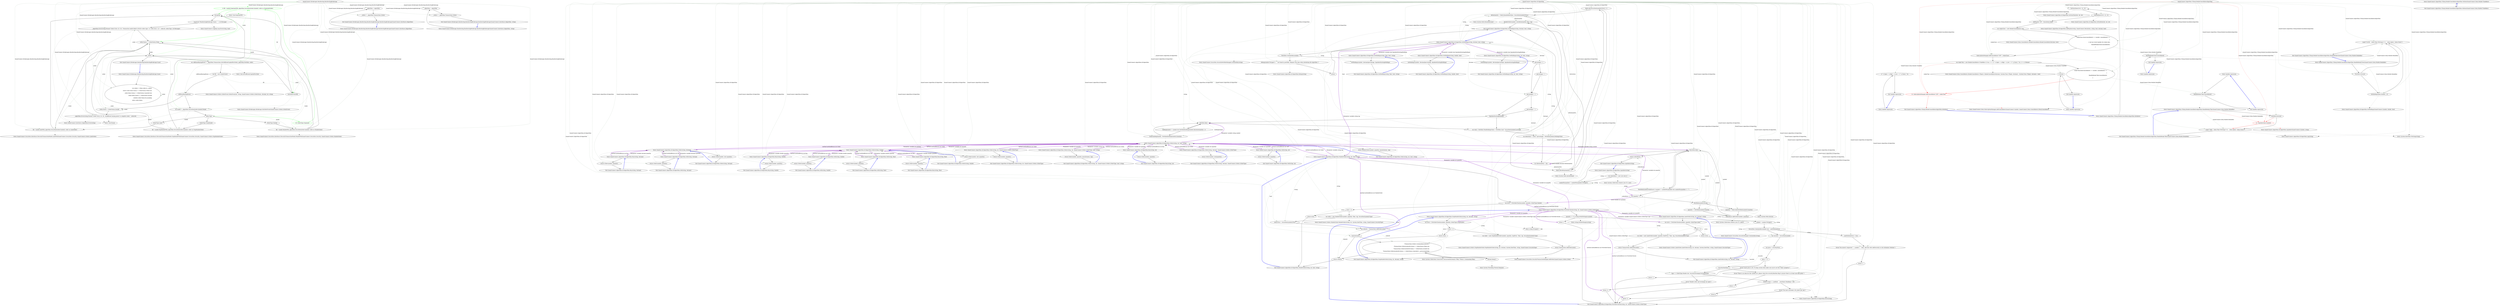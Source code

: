 digraph  {
d38 [cluster="QuantConnect.Brokerages.Backtesting.BacktestingBrokerage.Scan()", color=green, community=0, label="5: fill = model.StopLimitFill(_algorithm.Securities[order.Symbol], order as StopLimitOrder)", span="158-158"];
d61 [label="QuantConnect.Brokerages.Backtesting.BacktestingBrokerage", span=""];
d25 [cluster="QuantConnect.Brokerages.Backtesting.BacktestingBrokerage.Scan()", label=orders, span="130-130"];
d29 [cluster="QuantConnect.Brokerages.Backtesting.BacktestingBrokerage.Scan()", label="var model = _algorithm.Securities[order.Symbol].Model", span="141-141"];
d37 [cluster="QuantConnect.Brokerages.Backtesting.BacktestingBrokerage.Scan()", color=green, community=0, label="20: OrderType.StopLimit", span="157-157"];
d39 [cluster="QuantConnect.Brokerages.Backtesting.BacktestingBrokerage.Scan()", label=Exception, span="162-162"];
d44 [cluster="QuantConnect.Brokerages.Backtesting.BacktestingBrokerage.Scan()", label="order.Status != OrderStatus.None", span="175-175"];
d52 [cluster="Unk.StopLimitFill", label="Entry Unk.StopLimitFill", span=""];
d45 [cluster="QuantConnect.Brokerages.Backtesting.BacktestingBrokerage.Scan()", label="OnOrderEvent(fill)", span="178-178"];
d30 [cluster="QuantConnect.Brokerages.Backtesting.BacktestingBrokerage.Scan()", label="order.Type", span="146-146"];
d1 [cluster="QuantConnect.Brokerages.Backtesting.BacktestingBrokerage.BacktestingBrokerage(QuantConnect.Interfaces.IAlgorithm)", label="_algorithm = algorithm", span="42-42"];
d2 [cluster="QuantConnect.Brokerages.Backtesting.BacktestingBrokerage.BacktestingBrokerage(QuantConnect.Interfaces.IAlgorithm)", label="_orders = _algorithm.Transactions.Orders", span="43-43"];
d5 [cluster="QuantConnect.Brokerages.Backtesting.BacktestingBrokerage.BacktestingBrokerage(QuantConnect.Interfaces.IAlgorithm, string)", label="_algorithm = algorithm", span="54-54"];
d6 [cluster="QuantConnect.Brokerages.Backtesting.BacktestingBrokerage.BacktestingBrokerage(QuantConnect.Interfaces.IAlgorithm, string)", label="_orders = _algorithm.Transactions.Orders", span="55-55"];
d24 [cluster="QuantConnect.Brokerages.Backtesting.BacktestingBrokerage.Scan()", label="var orders = (from order in _orders\r\n                          where order.Value.Status != OrderStatus.Filled &&\r\n                                order.Value.Status != OrderStatus.Canceled &&\r\n                                order.Value.Status != OrderStatus.Invalid\r\n                          orderby order.Value.Id ascending\r\n                          select order.Value)", span="122-127"];
d26 [cluster="QuantConnect.Brokerages.Backtesting.BacktestingBrokerage.Scan()", label="var sufficientBuyingPower = _algorithm.Transactions.GetSufficientCapitalForOrder(_algorithm.Portfolio, order)", span="133-133"];
d32 [cluster="QuantConnect.Brokerages.Backtesting.BacktestingBrokerage.Scan()", label="fill = model.LimitFill(_algorithm.Securities[order.Symbol], order as LimitOrder)", span="149-149"];
d34 [cluster="QuantConnect.Brokerages.Backtesting.BacktestingBrokerage.Scan()", label="fill = model.StopMarketFill(_algorithm.Securities[order.Symbol], order as StopMarketOrder)", span="152-152"];
d36 [cluster="QuantConnect.Brokerages.Backtesting.BacktestingBrokerage.Scan()", label="fill = model.MarketFill(_algorithm.Securities[order.Symbol], order as MarketOrder)", span="155-155"];
d41 [cluster="QuantConnect.Brokerages.Backtesting.BacktestingBrokerage.Scan()", label="_algorithm.Error(string.Format(''Order Error: id: {0}, Transaction model failed to fill for order type: {1} with error: {2}'', order.Id, order.Type, err.Message))", span="165-165"];
d43 [cluster="QuantConnect.Brokerages.Backtesting.BacktestingBrokerage.Scan()", label="_algorithm.Error(string.Format(''Order Error: id: {0}, Insufficient buying power to complete order.'', order.Id))", span="172-172"];
d46 [cluster="QuantConnect.Brokerages.Backtesting.BacktestingBrokerage.Scan()", label="Exit QuantConnect.Brokerages.Backtesting.BacktestingBrokerage.Scan()", span="114-114"];
d42 [cluster="QuantConnect.Brokerages.Backtesting.BacktestingBrokerage.Scan()", label="order.Status = OrderStatus.Invalid", span="171-171"];
d28 [cluster="QuantConnect.Brokerages.Backtesting.BacktestingBrokerage.Scan()", label=sufficientBuyingPower, span="138-138"];
d40 [cluster="QuantConnect.Brokerages.Backtesting.BacktestingBrokerage.Scan()", label="Log.Error(''BacktestingBrokerage.Scan(): '' + err.Message)", span="164-164"];
d27 [cluster="QuantConnect.Brokerages.Backtesting.BacktestingBrokerage.Scan()", label="var fill = new OrderEvent()", span="135-135"];
d56 [cluster="QuantConnect.Brokerages.Brokerage.OnOrderEvent(QuantConnect.Orders.OrderEvent)", label="Entry QuantConnect.Brokerages.Brokerage.OnOrderEvent(QuantConnect.Orders.OrderEvent)", span="102-102"];
d31 [cluster="QuantConnect.Brokerages.Backtesting.BacktestingBrokerage.Scan()", label="OrderType.Limit", span="148-148"];
d33 [cluster="QuantConnect.Brokerages.Backtesting.BacktestingBrokerage.Scan()", label="OrderType.StopMarket", span="151-151"];
d35 [cluster="QuantConnect.Brokerages.Backtesting.BacktestingBrokerage.Scan()", label="OrderType.Market", span="154-154"];
d0 [cluster="QuantConnect.Brokerages.Backtesting.BacktestingBrokerage.BacktestingBrokerage(QuantConnect.Interfaces.IAlgorithm)", label="Entry QuantConnect.Brokerages.Backtesting.BacktestingBrokerage.BacktestingBrokerage(QuantConnect.Interfaces.IAlgorithm)", span="39-39"];
d3 [cluster="QuantConnect.Brokerages.Backtesting.BacktestingBrokerage.BacktestingBrokerage(QuantConnect.Interfaces.IAlgorithm)", label="Exit QuantConnect.Brokerages.Backtesting.BacktestingBrokerage.BacktestingBrokerage(QuantConnect.Interfaces.IAlgorithm)", span="39-39"];
d4 [cluster="QuantConnect.Brokerages.Backtesting.BacktestingBrokerage.BacktestingBrokerage(QuantConnect.Interfaces.IAlgorithm, string)", label="Entry QuantConnect.Brokerages.Backtesting.BacktestingBrokerage.BacktestingBrokerage(QuantConnect.Interfaces.IAlgorithm, string)", span="51-51"];
d7 [cluster="QuantConnect.Brokerages.Backtesting.BacktestingBrokerage.BacktestingBrokerage(QuantConnect.Interfaces.IAlgorithm, string)", label="Exit QuantConnect.Brokerages.Backtesting.BacktestingBrokerage.BacktestingBrokerage(QuantConnect.Interfaces.IAlgorithm, string)", span="51-51"];
d23 [cluster="QuantConnect.Brokerages.Backtesting.BacktestingBrokerage.Scan()", label="Entry QuantConnect.Brokerages.Backtesting.BacktestingBrokerage.Scan()", span="114-114"];
d47 [cluster="Unk.GetSufficientCapitalForOrder", label="Entry Unk.GetSufficientCapitalForOrder", span=""];
d49 [cluster="QuantConnect.Securities.Interfaces.ISecurityTransactionModel.LimitFill(QuantConnect.Securities.Security, QuantConnect.Orders.LimitOrder)", label="Entry QuantConnect.Securities.Interfaces.ISecurityTransactionModel.LimitFill(QuantConnect.Securities.Security, QuantConnect.Orders.LimitOrder)", span="60-60"];
d50 [cluster="QuantConnect.Securities.Interfaces.ISecurityTransactionModel.StopMarketFill(QuantConnect.Securities.Security, QuantConnect.Orders.StopMarketOrder)", label="Entry QuantConnect.Securities.Interfaces.ISecurityTransactionModel.StopMarketFill(QuantConnect.Securities.Security, QuantConnect.Orders.StopMarketOrder)", span="52-52"];
d51 [cluster="QuantConnect.Securities.Interfaces.ISecurityTransactionModel.MarketFill(QuantConnect.Securities.Security, QuantConnect.Orders.MarketOrder)", label="Entry QuantConnect.Securities.Interfaces.ISecurityTransactionModel.MarketFill(QuantConnect.Securities.Security, QuantConnect.Orders.MarketOrder)", span="44-44"];
d54 [cluster="Unk.Format", label="Entry Unk.Format", span=""];
d55 [cluster="QuantConnect.Interfaces.IAlgorithm.Error(string)", label="Entry QuantConnect.Interfaces.IAlgorithm.Error(string)", span="246-246"];
d53 [cluster="QuantConnect.Logging.Log.Error(string, bool)", label="Entry QuantConnect.Logging.Log.Error(string, bool)", span="104-104"];
d48 [cluster="QuantConnect.Orders.OrderEvent.OrderEvent(int, string, QuantConnect.Orders.OrderStatus, decimal, int, string)", label="Entry QuantConnect.Orders.OrderEvent.OrderEvent(int, string, QuantConnect.Orders.OrderStatus, decimal, int, string)", span="92-92"];
m1_139 [cluster="System.Math.Abs(decimal)", file="QCAlgorithm.Trading.cs", label="Entry System.Math.Abs(decimal)", span="0-0"];
m1_111 [cluster="QuantConnect.Algorithm.QCAlgorithm.SetHoldings(string, decimal, bool, string)", file="QCAlgorithm.Trading.cs", label="Entry QuantConnect.Algorithm.QCAlgorithm.SetHoldings(string, decimal, bool, string)", span="414-414"];
m1_118 [cluster="QuantConnect.Algorithm.QCAlgorithm.SetHoldings(string, decimal, bool, string)", file="QCAlgorithm.Trading.cs", label="!Portfolio.ContainsKey(symbol)", span="417-417"];
m1_119 [cluster="QuantConnect.Algorithm.QCAlgorithm.SetHoldings(string, decimal, bool, string)", file="QCAlgorithm.Trading.cs", label="Debug(symbol.ToUpper() + '' not found in portfolio. Request this data when initializing the algorithm.'')", span="419-419"];
m1_121 [cluster="QuantConnect.Algorithm.QCAlgorithm.SetHoldings(string, decimal, bool, string)", file="QCAlgorithm.Trading.cs", label="percentage > 1", span="424-424"];
m1_123 [cluster="QuantConnect.Algorithm.QCAlgorithm.SetHoldings(string, decimal, bool, string)", file="QCAlgorithm.Trading.cs", label="percentage < -1", span="425-425"];
m1_125 [cluster="QuantConnect.Algorithm.QCAlgorithm.SetHoldings(string, decimal, bool, string)", file="QCAlgorithm.Trading.cs", label=liquidateExistingHoldings, span="428-428"];
m1_127 [cluster="QuantConnect.Algorithm.QCAlgorithm.SetHoldings(string, decimal, bool, string)", file="QCAlgorithm.Trading.cs", label="holdingSymbol != symbol && Portfolio[holdingSymbol].AbsoluteQuantity > 0", span="432-432"];
m1_129 [cluster="QuantConnect.Algorithm.QCAlgorithm.SetHoldings(string, decimal, bool, string)", file="QCAlgorithm.Trading.cs", label="var total = Portfolio.TotalHoldingsValue + Portfolio.Cash * Securities[symbol].Leverage", span="441-441"];
m1_130 [cluster="QuantConnect.Algorithm.QCAlgorithm.SetHoldings(string, decimal, bool, string)", file="QCAlgorithm.Trading.cs", label="var deltaValue = (total * percentage) - Portfolio[symbol].HoldingsValue", span="444-444"];
m1_132 [cluster="QuantConnect.Algorithm.QCAlgorithm.SetHoldings(string, decimal, bool, string)", file="QCAlgorithm.Trading.cs", label="Math.Abs(Securities[symbol].Price) > 0", span="449-449"];
m1_133 [cluster="QuantConnect.Algorithm.QCAlgorithm.SetHoldings(string, decimal, bool, string)", file="QCAlgorithm.Trading.cs", label="deltaQuantity = Math.Round(deltaValue / Securities[symbol].Price)", span="452-452"];
m1_135 [cluster="QuantConnect.Algorithm.QCAlgorithm.SetHoldings(string, decimal, bool, string)", file="QCAlgorithm.Trading.cs", label="MarketOrder(symbol, (int)deltaQuantity, false, tag)", span="458-458"];
m1_120 [cluster="QuantConnect.Algorithm.QCAlgorithm.SetHoldings(string, decimal, bool, string)", file="QCAlgorithm.Trading.cs", label="return;", span="420-420"];
m1_122 [cluster="QuantConnect.Algorithm.QCAlgorithm.SetHoldings(string, decimal, bool, string)", file="QCAlgorithm.Trading.cs", label="percentage = 1", span="424-424"];
m1_124 [cluster="QuantConnect.Algorithm.QCAlgorithm.SetHoldings(string, decimal, bool, string)", file="QCAlgorithm.Trading.cs", label="percentage = -1", span="425-425"];
m1_126 [cluster="QuantConnect.Algorithm.QCAlgorithm.SetHoldings(string, decimal, bool, string)", file="QCAlgorithm.Trading.cs", label="Portfolio.Keys", span="430-430"];
m1_128 [cluster="QuantConnect.Algorithm.QCAlgorithm.SetHoldings(string, decimal, bool, string)", file="QCAlgorithm.Trading.cs", label="Order(holdingSymbol, -Portfolio[holdingSymbol].Quantity)", span="435-435"];
m1_131 [cluster="QuantConnect.Algorithm.QCAlgorithm.SetHoldings(string, decimal, bool, string)", file="QCAlgorithm.Trading.cs", label="var deltaQuantity = 0m", span="446-446"];
m1_134 [cluster="QuantConnect.Algorithm.QCAlgorithm.SetHoldings(string, decimal, bool, string)", file="QCAlgorithm.Trading.cs", label="Math.Abs(deltaQuantity) > 0", span="456-456"];
m1_136 [cluster="QuantConnect.Algorithm.QCAlgorithm.SetHoldings(string, decimal, bool, string)", file="QCAlgorithm.Trading.cs", label="Exit QuantConnect.Algorithm.QCAlgorithm.SetHoldings(string, decimal, bool, string)", span="414-414"];
m1_112 [cluster="QuantConnect.Algorithm.QCAlgorithm.SetHoldings(string, float, bool, string)", file="QCAlgorithm.Trading.cs", label="Entry QuantConnect.Algorithm.QCAlgorithm.SetHoldings(string, float, bool, string)", span="386-386"];
m1_113 [cluster="QuantConnect.Algorithm.QCAlgorithm.SetHoldings(string, float, bool, string)", file="QCAlgorithm.Trading.cs", label="SetHoldings(symbol, (decimal)percentage, liquidateExistingHoldings)", span="388-388"];
m1_114 [cluster="QuantConnect.Algorithm.QCAlgorithm.SetHoldings(string, float, bool, string)", file="QCAlgorithm.Trading.cs", label="Exit QuantConnect.Algorithm.QCAlgorithm.SetHoldings(string, float, bool, string)", span="386-386"];
m1_58 [cluster="QuantConnect.Algorithm.QCAlgorithm.StopMarketOrder(string, int, decimal, string)", file="QCAlgorithm.Trading.cs", label="Entry QuantConnect.Algorithm.QCAlgorithm.StopMarketOrder(string, int, decimal, string)", span="261-261"];
m1_59 [cluster="QuantConnect.Algorithm.QCAlgorithm.StopMarketOrder(string, int, decimal, string)", file="QCAlgorithm.Trading.cs", label="var error = PreOrderChecks(symbol, quantity, OrderType.StopMarket)", span="263-263"];
m1_62 [cluster="QuantConnect.Algorithm.QCAlgorithm.StopMarketOrder(string, int, decimal, string)", file="QCAlgorithm.Trading.cs", label="var order = new StopMarketOrder(symbol, quantity, stopPrice, Time, tag, Securities[symbol].Type)", span="269-269"];
m1_60 [cluster="QuantConnect.Algorithm.QCAlgorithm.StopMarketOrder(string, int, decimal, string)", file="QCAlgorithm.Trading.cs", label="error < 0", span="264-264"];
m1_61 [cluster="QuantConnect.Algorithm.QCAlgorithm.StopMarketOrder(string, int, decimal, string)", file="QCAlgorithm.Trading.cs", label="return error;", span="266-266"];
m1_63 [cluster="QuantConnect.Algorithm.QCAlgorithm.StopMarketOrder(string, int, decimal, string)", file="QCAlgorithm.Trading.cs", label="return Transactions.AddOrder(order);", span="272-272"];
m1_64 [cluster="QuantConnect.Algorithm.QCAlgorithm.StopMarketOrder(string, int, decimal, string)", file="QCAlgorithm.Trading.cs", label="Exit QuantConnect.Algorithm.QCAlgorithm.StopMarketOrder(string, int, decimal, string)", span="261-261"];
m1_11 [cluster="QuantConnect.Algorithm.QCAlgorithm.Order(string, decimal)", file="QCAlgorithm.Trading.cs", label="Entry QuantConnect.Algorithm.QCAlgorithm.Order(string, decimal)", span="170-170"];
m1_29 [cluster="QuantConnect.Algorithm.QCAlgorithm.Order(string, decimal)", file="QCAlgorithm.Trading.cs", label="return Order(symbol, (int) quantity);", span="172-172"];
m1_30 [cluster="QuantConnect.Algorithm.QCAlgorithm.Order(string, decimal)", file="QCAlgorithm.Trading.cs", label="Exit QuantConnect.Algorithm.QCAlgorithm.Order(string, decimal)", span="170-170"];
m1_24 [cluster="QuantConnect.Algorithm.QCAlgorithm.Sell(string, decimal)", file="QCAlgorithm.Trading.cs", label="Entry QuantConnect.Algorithm.QCAlgorithm.Sell(string, decimal)", span="151-151"];
m1_25 [cluster="QuantConnect.Algorithm.QCAlgorithm.Sell(string, decimal)", file="QCAlgorithm.Trading.cs", label="return Order(symbol, quantity);", span="153-153"];
m1_26 [cluster="QuantConnect.Algorithm.QCAlgorithm.Sell(string, decimal)", file="QCAlgorithm.Trading.cs", label="Exit QuantConnect.Algorithm.QCAlgorithm.Sell(string, decimal)", span="151-151"];
m1_7 [cluster="QuantConnect.Algorithm.QCAlgorithm.Order(string, double)", file="QCAlgorithm.Trading.cs", label="Entry QuantConnect.Algorithm.QCAlgorithm.Order(string, double)", span="160-160"];
m1_27 [cluster="QuantConnect.Algorithm.QCAlgorithm.Order(string, double)", file="QCAlgorithm.Trading.cs", label="return Order(symbol, (int) quantity);", span="162-162"];
m1_28 [cluster="QuantConnect.Algorithm.QCAlgorithm.Order(string, double)", file="QCAlgorithm.Trading.cs", label="Exit QuantConnect.Algorithm.QCAlgorithm.Order(string, double)", span="160-160"];
m1_105 [cluster="System.Collections.Generic.List<T>.List()", file="QCAlgorithm.Trading.cs", label="Entry System.Collections.Generic.List<T>.List()", span="0-0"];
m1_45 [cluster="QuantConnect.Algorithm.QCAlgorithm.PreOrderChecks(string, int, QuantConnect.Orders.OrderType)", file="QCAlgorithm.Trading.cs", label="Entry QuantConnect.Algorithm.QCAlgorithm.PreOrderChecks(string, int, QuantConnect.Orders.OrderType)", span="280-280"];
m1_66 [cluster="QuantConnect.Algorithm.QCAlgorithm.PreOrderChecks(string, int, QuantConnect.Orders.OrderType)", file="QCAlgorithm.Trading.cs", label="quantity == 0 || string.IsNullOrEmpty(symbol)", span="283-283"];
m1_68 [cluster="QuantConnect.Algorithm.QCAlgorithm.PreOrderChecks(string, int, QuantConnect.Orders.OrderType)", file="QCAlgorithm.Trading.cs", label="symbol = symbol.ToUpper()", span="289-289"];
m1_81 [cluster="QuantConnect.Algorithm.QCAlgorithm.PreOrderChecks(string, int, QuantConnect.Orders.OrderType)", file="QCAlgorithm.Trading.cs", label="type == OrderType.Market && !security.Exchange.ExchangeOpen", span="317-317"];
m1_67 [cluster="QuantConnect.Algorithm.QCAlgorithm.PreOrderChecks(string, int, QuantConnect.Orders.OrderType)", file="QCAlgorithm.Trading.cs", label="return -1;", span="285-285"];
m1_69 [cluster="QuantConnect.Algorithm.QCAlgorithm.PreOrderChecks(string, int, QuantConnect.Orders.OrderType)", file="QCAlgorithm.Trading.cs", label="!Securities.ContainsKey(symbol) && !_sentNoDataError", span="292-292"];
m1_71 [cluster="QuantConnect.Algorithm.QCAlgorithm.PreOrderChecks(string, int, QuantConnect.Orders.OrderType)", file="QCAlgorithm.Trading.cs", label="Error(''You haven't requested '' + symbol + '' data. Add this with AddSecurity() in the Initialize() Method.'')", span="295-295"];
m1_73 [cluster="QuantConnect.Algorithm.QCAlgorithm.PreOrderChecks(string, int, QuantConnect.Orders.OrderType)", file="QCAlgorithm.Trading.cs", label="var security = Securities[symbol]", span="300-300"];
m1_70 [cluster="QuantConnect.Algorithm.QCAlgorithm.PreOrderChecks(string, int, QuantConnect.Orders.OrderType)", file="QCAlgorithm.Trading.cs", label="_sentNoDataError = true", span="294-294"];
m1_72 [cluster="QuantConnect.Algorithm.QCAlgorithm.PreOrderChecks(string, int, QuantConnect.Orders.OrderType)", file="QCAlgorithm.Trading.cs", label="return -1;", span="296-296"];
m1_74 [cluster="QuantConnect.Algorithm.QCAlgorithm.PreOrderChecks(string, int, QuantConnect.Orders.OrderType)", file="QCAlgorithm.Trading.cs", label="var price = security.Price", span="301-301"];
m1_78 [cluster="QuantConnect.Algorithm.QCAlgorithm.PreOrderChecks(string, int, QuantConnect.Orders.OrderType)", file="QCAlgorithm.Trading.cs", label="!security.HasData", span="310-310"];
m1_75 [cluster="QuantConnect.Algorithm.QCAlgorithm.PreOrderChecks(string, int, QuantConnect.Orders.OrderType)", file="QCAlgorithm.Trading.cs", label="price == 0", span="303-303"];
m1_76 [cluster="QuantConnect.Algorithm.QCAlgorithm.PreOrderChecks(string, int, QuantConnect.Orders.OrderType)", file="QCAlgorithm.Trading.cs", label="Error(''Asset price is $0. If using custom data make sure you've set the 'Value' property.'')", span="305-305"];
m1_77 [cluster="QuantConnect.Algorithm.QCAlgorithm.PreOrderChecks(string, int, QuantConnect.Orders.OrderType)", file="QCAlgorithm.Trading.cs", label="return -1;", span="306-306"];
m1_79 [cluster="QuantConnect.Algorithm.QCAlgorithm.PreOrderChecks(string, int, QuantConnect.Orders.OrderType)", file="QCAlgorithm.Trading.cs", label="Error(''There is no data for this symbol yet, please check the security.HasData flag to ensure there is at least one data point.'')", span="312-312"];
m1_80 [cluster="QuantConnect.Algorithm.QCAlgorithm.PreOrderChecks(string, int, QuantConnect.Orders.OrderType)", file="QCAlgorithm.Trading.cs", label="return -1;", span="313-313"];
m1_82 [cluster="QuantConnect.Algorithm.QCAlgorithm.PreOrderChecks(string, int, QuantConnect.Orders.OrderType)", file="QCAlgorithm.Trading.cs", label="Error(''Market order and exchange not open'')", span="319-319"];
m1_84 [cluster="QuantConnect.Algorithm.QCAlgorithm.PreOrderChecks(string, int, QuantConnect.Orders.OrderType)", file="QCAlgorithm.Trading.cs", label="Orders.Count > (_endDate - _startDate).TotalDays * 100", span="324-324"];
m1_83 [cluster="QuantConnect.Algorithm.QCAlgorithm.PreOrderChecks(string, int, QuantConnect.Orders.OrderType)", file="QCAlgorithm.Trading.cs", label="return -3;", span="320-320"];
m1_85 [cluster="QuantConnect.Algorithm.QCAlgorithm.PreOrderChecks(string, int, QuantConnect.Orders.OrderType)", file="QCAlgorithm.Trading.cs", label="Error(''You have exceeded 100 orders per day'')", span="326-326"];
m1_87 [cluster="QuantConnect.Algorithm.QCAlgorithm.PreOrderChecks(string, int, QuantConnect.Orders.OrderType)", file="QCAlgorithm.Trading.cs", label="return 0;", span="330-330"];
m1_86 [cluster="QuantConnect.Algorithm.QCAlgorithm.PreOrderChecks(string, int, QuantConnect.Orders.OrderType)", file="QCAlgorithm.Trading.cs", label="return -5;", span="327-327"];
m1_88 [cluster="QuantConnect.Algorithm.QCAlgorithm.PreOrderChecks(string, int, QuantConnect.Orders.OrderType)", file="QCAlgorithm.Trading.cs", label="Exit QuantConnect.Algorithm.QCAlgorithm.PreOrderChecks(string, int, QuantConnect.Orders.OrderType)", span="280-280"];
m1_147 [cluster="QuantConnect.Algorithm.QCAlgorithm.Order(string, int, QuantConnect.Orders.OrderType)", file="QCAlgorithm.Trading.cs", label="Entry QuantConnect.Algorithm.QCAlgorithm.Order(string, int, QuantConnect.Orders.OrderType)", span="497-497"];
m1_148 [cluster="QuantConnect.Algorithm.QCAlgorithm.Order(string, int, QuantConnect.Orders.OrderType)", file="QCAlgorithm.Trading.cs", label="return Order(symbol, quantity);", span="499-499"];
m1_149 [cluster="QuantConnect.Algorithm.QCAlgorithm.Order(string, int, QuantConnect.Orders.OrderType)", file="QCAlgorithm.Trading.cs", label="Exit QuantConnect.Algorithm.QCAlgorithm.Order(string, int, QuantConnect.Orders.OrderType)", span="497-497"];
m1_50 [cluster="QuantConnect.Algorithm.QCAlgorithm.LimitOrder(string, int, decimal, string)", file="QCAlgorithm.Trading.cs", label="Entry QuantConnect.Algorithm.QCAlgorithm.LimitOrder(string, int, decimal, string)", span="239-239"];
m1_51 [cluster="QuantConnect.Algorithm.QCAlgorithm.LimitOrder(string, int, decimal, string)", file="QCAlgorithm.Trading.cs", label="var error = PreOrderChecks(symbol, quantity, OrderType.Limit)", span="241-241"];
m1_54 [cluster="QuantConnect.Algorithm.QCAlgorithm.LimitOrder(string, int, decimal, string)", file="QCAlgorithm.Trading.cs", label="var order = new LimitOrder(symbol, quantity, limitPrice, Time, tag, Securities[symbol].Type)", span="247-247"];
m1_52 [cluster="QuantConnect.Algorithm.QCAlgorithm.LimitOrder(string, int, decimal, string)", file="QCAlgorithm.Trading.cs", label="error < 0", span="242-242"];
m1_53 [cluster="QuantConnect.Algorithm.QCAlgorithm.LimitOrder(string, int, decimal, string)", file="QCAlgorithm.Trading.cs", label="return error;", span="244-244"];
m1_55 [cluster="QuantConnect.Algorithm.QCAlgorithm.LimitOrder(string, int, decimal, string)", file="QCAlgorithm.Trading.cs", label="return Transactions.AddOrder(order);", span="250-250"];
m1_56 [cluster="QuantConnect.Algorithm.QCAlgorithm.LimitOrder(string, int, decimal, string)", file="QCAlgorithm.Trading.cs", label="Exit QuantConnect.Algorithm.QCAlgorithm.LimitOrder(string, int, decimal, string)", span="239-239"];
m1_57 [cluster="QuantConnect.Orders.LimitOrder.LimitOrder(string, int, decimal, System.DateTime, string, QuantConnect.SecurityType)", file="QCAlgorithm.Trading.cs", label="Entry QuantConnect.Orders.LimitOrder.LimitOrder(string, int, decimal, System.DateTime, string, QuantConnect.SecurityType)", span="65-65"];
m1_92 [cluster="QuantConnect.Algorithm.QCAlgorithm.Error(string)", file="QCAlgorithm.Trading.cs", label="Entry QuantConnect.Algorithm.QCAlgorithm.Error(string)", span="735-735"];
m1_21 [cluster="QuantConnect.Algorithm.QCAlgorithm.Sell(string, float)", file="QCAlgorithm.Trading.cs", label="Entry QuantConnect.Algorithm.QCAlgorithm.Sell(string, float)", span="140-140"];
m1_22 [cluster="QuantConnect.Algorithm.QCAlgorithm.Sell(string, float)", file="QCAlgorithm.Trading.cs", label="return Order(symbol, quantity);", span="142-142"];
m1_23 [cluster="QuantConnect.Algorithm.QCAlgorithm.Sell(string, float)", file="QCAlgorithm.Trading.cs", label="Exit QuantConnect.Algorithm.QCAlgorithm.Sell(string, float)", span="140-140"];
m1_12 [cluster="QuantConnect.Algorithm.QCAlgorithm.Buy(string, float)", file="QCAlgorithm.Trading.cs", label="Entry QuantConnect.Algorithm.QCAlgorithm.Buy(string, float)", span="106-106"];
m1_13 [cluster="QuantConnect.Algorithm.QCAlgorithm.Buy(string, float)", file="QCAlgorithm.Trading.cs", label="return Order(symbol, quantity);", span="108-108"];
m1_14 [cluster="QuantConnect.Algorithm.QCAlgorithm.Buy(string, float)", file="QCAlgorithm.Trading.cs", label="Exit QuantConnect.Algorithm.QCAlgorithm.Buy(string, float)", span="106-106"];
m1_3 [cluster="QuantConnect.Algorithm.QCAlgorithm.Order(string, int, bool, string)", file="QCAlgorithm.Trading.cs", label="Entry QuantConnect.Algorithm.QCAlgorithm.Order(string, int, bool, string)", span="183-183"];
m1_31 [cluster="QuantConnect.Algorithm.QCAlgorithm.Order(string, int, bool, string)", file="QCAlgorithm.Trading.cs", label="return MarketOrder(symbol, quantity, asynchronous, tag);", span="185-185"];
m1_32 [cluster="QuantConnect.Algorithm.QCAlgorithm.Order(string, int, bool, string)", file="QCAlgorithm.Trading.cs", label="Exit QuantConnect.Algorithm.QCAlgorithm.Order(string, int, bool, string)", span="183-183"];
m1_108 [cluster="QuantConnect.Algorithm.QCAlgorithm.SetHoldings(string, double, bool)", file="QCAlgorithm.Trading.cs", label="Entry QuantConnect.Algorithm.QCAlgorithm.SetHoldings(string, double, bool)", span="373-373"];
m1_109 [cluster="QuantConnect.Algorithm.QCAlgorithm.SetHoldings(string, double, bool)", file="QCAlgorithm.Trading.cs", label="SetHoldings(symbol, (decimal)percentage, liquidateExistingHoldings)", span="375-375"];
m1_110 [cluster="QuantConnect.Algorithm.QCAlgorithm.SetHoldings(string, double, bool)", file="QCAlgorithm.Trading.cs", label="Exit QuantConnect.Algorithm.QCAlgorithm.SetHoldings(string, double, bool)", span="373-373"];
m1_46 [cluster="QuantConnect.Orders.MarketOrder.MarketOrder(string, int, System.DateTime, string, QuantConnect.SecurityType)", file="QCAlgorithm.Trading.cs", label="Entry QuantConnect.Orders.MarketOrder.MarketOrder(string, int, System.DateTime, string, QuantConnect.SecurityType)", span="57-57"];
m1_65 [cluster="QuantConnect.Orders.StopMarketOrder.StopMarketOrder(string, int, decimal, System.DateTime, string, QuantConnect.SecurityType)", file="QCAlgorithm.Trading.cs", label="Entry QuantConnect.Orders.StopMarketOrder.StopMarketOrder(string, int, decimal, System.DateTime, string, QuantConnect.SecurityType)", span="63-63"];
m1_137 [cluster="QuantConnect.Securities.SecurityPortfolioManager.ContainsKey(string)", file="QCAlgorithm.Trading.cs", label="Entry QuantConnect.Securities.SecurityPortfolioManager.ContainsKey(string)", span="110-110"];
m1_138 [cluster="QuantConnect.Algorithm.QCAlgorithm.Debug(string)", file="QCAlgorithm.Trading.cs", label="Entry QuantConnect.Algorithm.QCAlgorithm.Debug(string)", span="710-710"];
m1_0 [cluster="QuantConnect.Algorithm.QCAlgorithm.Buy(string, int)", file="QCAlgorithm.Trading.cs", label="Entry QuantConnect.Algorithm.QCAlgorithm.Buy(string, int)", span="73-73"];
m1_1 [cluster="QuantConnect.Algorithm.QCAlgorithm.Buy(string, int)", file="QCAlgorithm.Trading.cs", label="return Order(symbol, quantity);", span="75-75"];
m1_2 [cluster="QuantConnect.Algorithm.QCAlgorithm.Buy(string, int)", file="QCAlgorithm.Trading.cs", label="Exit QuantConnect.Algorithm.QCAlgorithm.Buy(string, int)", span="73-73"];
m1_90 [cluster="string.ToUpper()", file="QCAlgorithm.Trading.cs", label="Entry string.ToUpper()", span="0-0"];
m1_4 [cluster="QuantConnect.Algorithm.QCAlgorithm.Buy(string, double)", file="QCAlgorithm.Trading.cs", label="Entry QuantConnect.Algorithm.QCAlgorithm.Buy(string, double)", span="84-84"];
m1_5 [cluster="QuantConnect.Algorithm.QCAlgorithm.Buy(string, double)", file="QCAlgorithm.Trading.cs", label="return Order(symbol, quantity);", span="86-86"];
m1_6 [cluster="QuantConnect.Algorithm.QCAlgorithm.Buy(string, double)", file="QCAlgorithm.Trading.cs", label="Exit QuantConnect.Algorithm.QCAlgorithm.Buy(string, double)", span="84-84"];
m1_8 [cluster="QuantConnect.Algorithm.QCAlgorithm.Buy(string, decimal)", file="QCAlgorithm.Trading.cs", label="Entry QuantConnect.Algorithm.QCAlgorithm.Buy(string, decimal)", span="95-95"];
m1_9 [cluster="QuantConnect.Algorithm.QCAlgorithm.Buy(string, decimal)", file="QCAlgorithm.Trading.cs", label="return Order(symbol, quantity);", span="97-97"];
m1_10 [cluster="QuantConnect.Algorithm.QCAlgorithm.Buy(string, decimal)", file="QCAlgorithm.Trading.cs", label="Exit QuantConnect.Algorithm.QCAlgorithm.Buy(string, decimal)", span="95-95"];
m1_47 [cluster="QuantConnect.Securities.SecurityTransactionManager.AddOrder(QuantConnect.Orders.Order)", file="QCAlgorithm.Trading.cs", label="Entry QuantConnect.Securities.SecurityTransactionManager.AddOrder(QuantConnect.Orders.Order)", span="175-175"];
m1_49 [cluster="System.Threading.Thread.Sleep(int)", file="QCAlgorithm.Trading.cs", label="Entry System.Threading.Thread.Sleep(int)", span="0-0"];
m1_93 [cluster="QuantConnect.Algorithm.QCAlgorithm.Liquidate(string)", file="QCAlgorithm.Trading.cs", label="Entry QuantConnect.Algorithm.QCAlgorithm.Liquidate(string)", span="340-340"];
m1_94 [cluster="QuantConnect.Algorithm.QCAlgorithm.Liquidate(string)", file="QCAlgorithm.Trading.cs", label="var orderIdList = new List<int>()", span="342-342"];
m1_95 [cluster="QuantConnect.Algorithm.QCAlgorithm.Liquidate(string)", file="QCAlgorithm.Trading.cs", label="symbolToLiquidate = symbolToLiquidate.ToUpper()", span="343-343"];
m1_102 [cluster="QuantConnect.Algorithm.QCAlgorithm.Liquidate(string)", file="QCAlgorithm.Trading.cs", label="orderIdList.Add(Order(symbol, quantity))", span="360-360"];
m1_103 [cluster="QuantConnect.Algorithm.QCAlgorithm.Liquidate(string)", file="QCAlgorithm.Trading.cs", label="return orderIdList;", span="362-362"];
m1_96 [cluster="QuantConnect.Algorithm.QCAlgorithm.Liquidate(string)", file="QCAlgorithm.Trading.cs", label="Securities.Keys", span="345-345"];
m1_97 [cluster="QuantConnect.Algorithm.QCAlgorithm.Liquidate(string)", file="QCAlgorithm.Trading.cs", label="!Portfolio[symbol].HoldStock || (symbol != symbolToLiquidate && symbolToLiquidate != '''')", span="348-348"];
m1_99 [cluster="QuantConnect.Algorithm.QCAlgorithm.Liquidate(string)", file="QCAlgorithm.Trading.cs", label="Portfolio[symbol].IsLong", span="351-351"];
m1_100 [cluster="QuantConnect.Algorithm.QCAlgorithm.Liquidate(string)", file="QCAlgorithm.Trading.cs", label="quantity = -Portfolio[symbol].Quantity", span="353-353"];
m1_101 [cluster="QuantConnect.Algorithm.QCAlgorithm.Liquidate(string)", file="QCAlgorithm.Trading.cs", label="quantity = Math.Abs(Portfolio[symbol].Quantity)", span="357-357"];
m1_98 [cluster="QuantConnect.Algorithm.QCAlgorithm.Liquidate(string)", file="QCAlgorithm.Trading.cs", label="var quantity = 0", span="350-350"];
m1_104 [cluster="QuantConnect.Algorithm.QCAlgorithm.Liquidate(string)", file="QCAlgorithm.Trading.cs", label="Exit QuantConnect.Algorithm.QCAlgorithm.Liquidate(string)", span="340-340"];
m1_141 [cluster="QuantConnect.Algorithm.QCAlgorithm.Order(string, int, QuantConnect.Orders.OrderType, bool, string)", file="QCAlgorithm.Trading.cs", label="Entry QuantConnect.Algorithm.QCAlgorithm.Order(string, int, QuantConnect.Orders.OrderType, bool, string)", span="473-473"];
m1_142 [cluster="QuantConnect.Algorithm.QCAlgorithm.Order(string, int, QuantConnect.Orders.OrderType, bool, string)", file="QCAlgorithm.Trading.cs", label="return Order(symbol, quantity, asynchronous, tag);", span="475-475"];
m1_143 [cluster="QuantConnect.Algorithm.QCAlgorithm.Order(string, int, QuantConnect.Orders.OrderType, bool, string)", file="QCAlgorithm.Trading.cs", label="Exit QuantConnect.Algorithm.QCAlgorithm.Order(string, int, QuantConnect.Orders.OrderType, bool, string)", span="473-473"];
m1_33 [cluster="QuantConnect.Algorithm.QCAlgorithm.MarketOrder(string, int, bool, string)", file="QCAlgorithm.Trading.cs", label="Entry QuantConnect.Algorithm.QCAlgorithm.MarketOrder(string, int, bool, string)", span="196-196"];
m1_34 [cluster="QuantConnect.Algorithm.QCAlgorithm.MarketOrder(string, int, bool, string)", file="QCAlgorithm.Trading.cs", label="var error = PreOrderChecks(symbol, quantity, OrderType.Market)", span="199-199"];
m1_37 [cluster="QuantConnect.Algorithm.QCAlgorithm.MarketOrder(string, int, bool, string)", file="QCAlgorithm.Trading.cs", label="var order = new MarketOrder(symbol, quantity, Time, tag, Securities[symbol].Type)", span="205-205"];
m1_38 [cluster="QuantConnect.Algorithm.QCAlgorithm.MarketOrder(string, int, bool, string)", file="QCAlgorithm.Trading.cs", label="order.Price = Securities[symbol].Price", span="208-208"];
m1_40 [cluster="QuantConnect.Algorithm.QCAlgorithm.MarketOrder(string, int, bool, string)", file="QCAlgorithm.Trading.cs", label="!asynchronous", span="215-215"];
m1_35 [cluster="QuantConnect.Algorithm.QCAlgorithm.MarketOrder(string, int, bool, string)", file="QCAlgorithm.Trading.cs", label="error < 0", span="200-200"];
m1_36 [cluster="QuantConnect.Algorithm.QCAlgorithm.MarketOrder(string, int, bool, string)", file="QCAlgorithm.Trading.cs", label="return error;", span="202-202"];
m1_39 [cluster="QuantConnect.Algorithm.QCAlgorithm.MarketOrder(string, int, bool, string)", file="QCAlgorithm.Trading.cs", label="var orderId = Transactions.AddOrder(order)", span="211-211"];
m1_41 [cluster="QuantConnect.Algorithm.QCAlgorithm.MarketOrder(string, int, bool, string)", file="QCAlgorithm.Trading.cs", label="!Transactions.Orders.ContainsKey(orderId) ||\r\n                       (Transactions.Orders[orderId].Status != OrderStatus.Filled &&\r\n                        Transactions.Orders[orderId].Status != OrderStatus.Invalid &&\r\n                        Transactions.Orders[orderId].Status != OrderStatus.Canceled) || _processingOrder", span="219-222"];
m1_43 [cluster="QuantConnect.Algorithm.QCAlgorithm.MarketOrder(string, int, bool, string)", file="QCAlgorithm.Trading.cs", label="return orderId;", span="228-228"];
m1_42 [cluster="QuantConnect.Algorithm.QCAlgorithm.MarketOrder(string, int, bool, string)", file="QCAlgorithm.Trading.cs", label="Thread.Sleep(1)", span="224-224"];
m1_44 [cluster="QuantConnect.Algorithm.QCAlgorithm.MarketOrder(string, int, bool, string)", file="QCAlgorithm.Trading.cs", label="Exit QuantConnect.Algorithm.QCAlgorithm.MarketOrder(string, int, bool, string)", span="196-196"];
m1_48 [cluster="System.Collections.Concurrent.ConcurrentDictionary<TKey, TValue>.ContainsKey(TKey)", file="QCAlgorithm.Trading.cs", label="Entry System.Collections.Concurrent.ConcurrentDictionary<TKey, TValue>.ContainsKey(TKey)", span="0-0"];
m1_140 [cluster="System.Math.Round(decimal)", file="QCAlgorithm.Trading.cs", label="Entry System.Math.Round(decimal)", span="0-0"];
m1_107 [cluster="System.Collections.Generic.List<T>.Add(T)", file="QCAlgorithm.Trading.cs", label="Entry System.Collections.Generic.List<T>.Add(T)", span="0-0"];
m1_18 [cluster="QuantConnect.Algorithm.QCAlgorithm.Sell(string, double)", file="QCAlgorithm.Trading.cs", label="Entry QuantConnect.Algorithm.QCAlgorithm.Sell(string, double)", span="128-128"];
m1_19 [cluster="QuantConnect.Algorithm.QCAlgorithm.Sell(string, double)", file="QCAlgorithm.Trading.cs", label="return Order(symbol, quantity);", span="130-130"];
m1_20 [cluster="QuantConnect.Algorithm.QCAlgorithm.Sell(string, double)", file="QCAlgorithm.Trading.cs", label="Exit QuantConnect.Algorithm.QCAlgorithm.Sell(string, double)", span="128-128"];
m1_144 [cluster="QuantConnect.Algorithm.QCAlgorithm.Order(string, decimal, QuantConnect.Orders.OrderType)", file="QCAlgorithm.Trading.cs", label="Entry QuantConnect.Algorithm.QCAlgorithm.Order(string, decimal, QuantConnect.Orders.OrderType)", span="485-485"];
m1_145 [cluster="QuantConnect.Algorithm.QCAlgorithm.Order(string, decimal, QuantConnect.Orders.OrderType)", file="QCAlgorithm.Trading.cs", label="return Order(symbol, (int)quantity);", span="487-487"];
m1_146 [cluster="QuantConnect.Algorithm.QCAlgorithm.Order(string, decimal, QuantConnect.Orders.OrderType)", file="QCAlgorithm.Trading.cs", label="Exit QuantConnect.Algorithm.QCAlgorithm.Order(string, decimal, QuantConnect.Orders.OrderType)", span="485-485"];
m1_89 [cluster="string.IsNullOrEmpty(string)", file="QCAlgorithm.Trading.cs", label="Entry string.IsNullOrEmpty(string)", span="0-0"];
m1_15 [cluster="QuantConnect.Algorithm.QCAlgorithm.Sell(string, int)", file="QCAlgorithm.Trading.cs", label="Entry QuantConnect.Algorithm.QCAlgorithm.Sell(string, int)", span="117-117"];
m1_16 [cluster="QuantConnect.Algorithm.QCAlgorithm.Sell(string, int)", file="QCAlgorithm.Trading.cs", label="return Order(symbol, quantity);", span="119-119"];
m1_17 [cluster="QuantConnect.Algorithm.QCAlgorithm.Sell(string, int)", file="QCAlgorithm.Trading.cs", label="Exit QuantConnect.Algorithm.QCAlgorithm.Sell(string, int)", span="117-117"];
m1_115 [cluster="QuantConnect.Algorithm.QCAlgorithm.SetHoldings(string, int, bool, string)", file="QCAlgorithm.Trading.cs", label="Entry QuantConnect.Algorithm.QCAlgorithm.SetHoldings(string, int, bool, string)", span="400-400"];
m1_116 [cluster="QuantConnect.Algorithm.QCAlgorithm.SetHoldings(string, int, bool, string)", file="QCAlgorithm.Trading.cs", label="SetHoldings(symbol, (decimal)percentage, liquidateExistingHoldings)", span="402-402"];
m1_117 [cluster="QuantConnect.Algorithm.QCAlgorithm.SetHoldings(string, int, bool, string)", file="QCAlgorithm.Trading.cs", label="Exit QuantConnect.Algorithm.QCAlgorithm.SetHoldings(string, int, bool, string)", span="400-400"];
m1_91 [cluster="QuantConnect.Securities.SecurityManager.ContainsKey(string)", file="QCAlgorithm.Trading.cs", label="Entry QuantConnect.Securities.SecurityManager.ContainsKey(string)", span="212-212"];
m1_106 [cluster="System.Math.Abs(int)", file="QCAlgorithm.Trading.cs", label="Entry System.Math.Abs(int)", span="0-0"];
m1_150 [file="QCAlgorithm.Trading.cs", label="QuantConnect.Algorithm.QCAlgorithm", span=""];
m2_27 [cluster="lambda expression", file="SecurityTransactionModel.cs", label="Entry lambda expression", span="61-64"];
m2_18 [cluster="lambda expression", file="SecurityTransactionModel.cs", label="HandleRenkoClose(consolidated)", span="49-49"];
m2_22 [cluster="lambda expression", file="SecurityTransactionModel.cs", label="(2 * x.Open + x.High + x.Low + 3 * x.Close) / 7m", span="60-60"];
m2_25 [cluster="lambda expression", file="SecurityTransactionModel.cs", label="x.Volume", span="60-60"];
m2_28 [cluster="lambda expression", file="SecurityTransactionModel.cs", label="HandleRenko7Bar(consolidated)", span="63-63"];
m2_17 [cluster="lambda expression", file="SecurityTransactionModel.cs", label="Entry lambda expression", span="46-50"];
m2_19 [cluster="lambda expression", file="SecurityTransactionModel.cs", label="Exit lambda expression", span="46-50"];
m2_21 [cluster="lambda expression", file="SecurityTransactionModel.cs", label="Entry lambda expression", span="60-60"];
m2_23 [cluster="lambda expression", file="SecurityTransactionModel.cs", label="Exit lambda expression", span="60-60"];
m2_24 [cluster="lambda expression", file="SecurityTransactionModel.cs", label="Entry lambda expression", span="60-60"];
m2_26 [cluster="lambda expression", file="SecurityTransactionModel.cs", label="Exit lambda expression", span="60-60"];
m2_29 [cluster="lambda expression", file="SecurityTransactionModel.cs", label="Exit lambda expression", span="61-64"];
m2_30 [cluster="QuantConnect.Algorithm.CSharp.RenkoConsolidatorAlgorithm.HandleRenko7Bar(QuantConnect.Data.Market.RenkoBar)", file="SecurityTransactionModel.cs", label="Entry QuantConnect.Algorithm.CSharp.RenkoConsolidatorAlgorithm.HandleRenko7Bar(QuantConnect.Data.Market.RenkoBar)", span="94-94"];
m2_40 [cluster="QuantConnect.Algorithm.CSharp.RenkoConsolidatorAlgorithm.HandleRenko7Bar(QuantConnect.Data.Market.RenkoBar)", file="SecurityTransactionModel.cs", label="Portfolio.Invested", span="96-96"];
m2_41 [cluster="QuantConnect.Algorithm.CSharp.RenkoConsolidatorAlgorithm.HandleRenko7Bar(QuantConnect.Data.Market.RenkoBar)", color=red, community=0, file="SecurityTransactionModel.cs", label="21: Liquidate(data.Symbol)", span="98-98"];
m2_42 [cluster="QuantConnect.Algorithm.CSharp.RenkoConsolidatorAlgorithm.HandleRenko7Bar(QuantConnect.Data.Market.RenkoBar)", file="SecurityTransactionModel.cs", label="Log($''7BAR - {data.Time.ToString(''o'')} - {data.Open} {data.Close}'')", span="100-100"];
m2_43 [cluster="QuantConnect.Algorithm.CSharp.RenkoConsolidatorAlgorithm.HandleRenko7Bar(QuantConnect.Data.Market.RenkoBar)", file="SecurityTransactionModel.cs", label="Exit QuantConnect.Algorithm.CSharp.RenkoConsolidatorAlgorithm.HandleRenko7Bar(QuantConnect.Data.Market.RenkoBar)", span="94-94"];
m2_37 [cluster="QuantConnect.Algorithm.QCAlgorithm.SetHoldings(QuantConnect.Symbol, double, bool)", file="SecurityTransactionModel.cs", label="Entry QuantConnect.Algorithm.QCAlgorithm.SetHoldings(QuantConnect.Symbol, double, bool)", span="844-844"];
m2_44 [cluster="QuantConnect.Algorithm.QCAlgorithm.Liquidate(QuantConnect.Symbol, string)", file="SecurityTransactionModel.cs", label="Entry QuantConnect.Algorithm.QCAlgorithm.Liquidate(QuantConnect.Symbol, string)", span="770-770"];
m2_39 [cluster="QuantConnect.Algorithm.QCAlgorithm.Log(string)", file="SecurityTransactionModel.cs", label="Entry QuantConnect.Algorithm.QCAlgorithm.Log(string)", span="1837-1837"];
m2_20 [cluster="QuantConnect.Algorithm.CSharp.RenkoConsolidatorAlgorithm.HandleRenkoClose(QuantConnect.Data.Market.RenkoBar)", file="SecurityTransactionModel.cs", label="Entry QuantConnect.Algorithm.CSharp.RenkoConsolidatorAlgorithm.HandleRenkoClose(QuantConnect.Data.Market.RenkoBar)", span="81-81"];
m2_33 [cluster="QuantConnect.Algorithm.CSharp.RenkoConsolidatorAlgorithm.HandleRenkoClose(QuantConnect.Data.Market.RenkoBar)", file="SecurityTransactionModel.cs", label="!Portfolio.Invested", span="83-83"];
m2_34 [cluster="QuantConnect.Algorithm.CSharp.RenkoConsolidatorAlgorithm.HandleRenkoClose(QuantConnect.Data.Market.RenkoBar)", file="SecurityTransactionModel.cs", label="SetHoldings(data.Symbol, 1.0)", span="85-85"];
m2_35 [cluster="QuantConnect.Algorithm.CSharp.RenkoConsolidatorAlgorithm.HandleRenkoClose(QuantConnect.Data.Market.RenkoBar)", file="SecurityTransactionModel.cs", label="Log($''CLOSE - {data.Time.ToString(''o'')} - {data.Open} {data.Close}'')", span="87-87"];
m2_36 [cluster="QuantConnect.Algorithm.CSharp.RenkoConsolidatorAlgorithm.HandleRenkoClose(QuantConnect.Data.Market.RenkoBar)", file="SecurityTransactionModel.cs", label="Exit QuantConnect.Algorithm.CSharp.RenkoConsolidatorAlgorithm.HandleRenkoClose(QuantConnect.Data.Market.RenkoBar)", span="81-81"];
m2_13 [cluster="QuantConnect.Algorithm.QCAlgorithm.AddEquity(string, QuantConnect.Resolution, string, bool, decimal, bool)", file="SecurityTransactionModel.cs", label="Entry QuantConnect.Algorithm.QCAlgorithm.AddEquity(string, QuantConnect.Resolution, string, bool, decimal, bool)", span="1453-1453"];
m2_15 [cluster="QuantConnect.Data.SubscriptionManager.AddConsolidator(QuantConnect.Symbol, QuantConnect.Data.Consolidators.IDataConsolidator)", file="SecurityTransactionModel.cs", label="Entry QuantConnect.Data.SubscriptionManager.AddConsolidator(QuantConnect.Symbol, QuantConnect.Data.Consolidators.IDataConsolidator)", span="162-162"];
m2_38 [cluster="System.DateTime.ToString(string)", file="SecurityTransactionModel.cs", label="Entry System.DateTime.ToString(string)", span="0-0"];
m2_12 [cluster="QuantConnect.Algorithm.QCAlgorithm.SetEndDate(int, int, int)", file="SecurityTransactionModel.cs", label="Entry QuantConnect.Algorithm.QCAlgorithm.SetEndDate(int, int, int)", span="1197-1197"];
m2_14 [cluster="QuantConnect.Data.Consolidators.RenkoConsolidator.RenkoConsolidator(decimal, bool)", file="SecurityTransactionModel.cs", label="Entry QuantConnect.Data.Consolidators.RenkoConsolidator.RenkoConsolidator(decimal, bool)", span="81-81"];
m2_31 [cluster="QuantConnect.Algorithm.CSharp.RenkoConsolidatorAlgorithm.OnData(QuantConnect.Data.Market.TradeBars)", file="SecurityTransactionModel.cs", label="Entry QuantConnect.Algorithm.CSharp.RenkoConsolidatorAlgorithm.OnData(QuantConnect.Data.Market.TradeBars)", span="73-73"];
m2_32 [cluster="QuantConnect.Algorithm.CSharp.RenkoConsolidatorAlgorithm.OnData(QuantConnect.Data.Market.TradeBars)", file="SecurityTransactionModel.cs", label="Exit QuantConnect.Algorithm.CSharp.RenkoConsolidatorAlgorithm.OnData(QuantConnect.Data.Market.TradeBars)", span="73-73"];
m2_16 [cluster="QuantConnect.Data.Consolidators.RenkoConsolidator<TInput>.RenkoConsolidator(decimal, System.Func<TInput, decimal>, System.Func<TInput, decimal>, bool)", file="SecurityTransactionModel.cs", label="Entry QuantConnect.Data.Consolidators.RenkoConsolidator<TInput>.RenkoConsolidator(decimal, System.Func<TInput, decimal>, System.Func<TInput, decimal>, bool)", span="401-401"];
m2_11 [cluster="QuantConnect.Algorithm.QCAlgorithm.SetStartDate(int, int, int)", file="SecurityTransactionModel.cs", label="Entry QuantConnect.Algorithm.QCAlgorithm.SetStartDate(int, int, int)", span="1172-1172"];
m2_0 [cluster="QuantConnect.Algorithm.CSharp.RenkoConsolidatorAlgorithm.Initialize()", file="SecurityTransactionModel.cs", label="Entry QuantConnect.Algorithm.CSharp.RenkoConsolidatorAlgorithm.Initialize()", span="34-34"];
m2_1 [cluster="QuantConnect.Algorithm.CSharp.RenkoConsolidatorAlgorithm.Initialize()", file="SecurityTransactionModel.cs", label="SetStartDate(2012, 01, 01)", span="36-36"];
m2_2 [cluster="QuantConnect.Algorithm.CSharp.RenkoConsolidatorAlgorithm.Initialize()", file="SecurityTransactionModel.cs", label="SetEndDate(2013, 01, 01)", span="37-37"];
m2_3 [cluster="QuantConnect.Algorithm.CSharp.RenkoConsolidatorAlgorithm.Initialize()", file="SecurityTransactionModel.cs", label="AddEquity(''SPY'', Resolution.Daily)", span="39-39"];
m2_4 [cluster="QuantConnect.Algorithm.CSharp.RenkoConsolidatorAlgorithm.Initialize()", file="SecurityTransactionModel.cs", label="var renkoClose = new RenkoConsolidator(2.5m)", span="45-45"];
m2_5 [cluster="QuantConnect.Algorithm.CSharp.RenkoConsolidatorAlgorithm.Initialize()", file="SecurityTransactionModel.cs", label="renkoClose.DataConsolidated += (sender, consolidated) =>\r\n            {\r\n                // call our event handler for renko data\r\n                HandleRenkoClose(consolidated);\r\n            }", span="46-50"];
m2_6 [cluster="QuantConnect.Algorithm.CSharp.RenkoConsolidatorAlgorithm.Initialize()", file="SecurityTransactionModel.cs", label="SubscriptionManager.AddConsolidator(''SPY'', renkoClose)", span="53-53"];
m2_7 [cluster="QuantConnect.Algorithm.CSharp.RenkoConsolidatorAlgorithm.Initialize()", file="SecurityTransactionModel.cs", label="var renko7bar = new RenkoConsolidator<TradeBar>(2.5m, x => (2 * x.Open + x.High + x.Low + 3 * x.Close) / 7m, x => x.Volume)", span="60-60"];
m2_8 [cluster="QuantConnect.Algorithm.CSharp.RenkoConsolidatorAlgorithm.Initialize()", file="SecurityTransactionModel.cs", label="renko7bar.DataConsolidated += (sender, consolidated) =>\r\n            {\r\n                HandleRenko7Bar(consolidated);\r\n            }", span="61-64"];
m2_9 [cluster="QuantConnect.Algorithm.CSharp.RenkoConsolidatorAlgorithm.Initialize()", color=red, community=0, file="SecurityTransactionModel.cs", label="22: SubscriptionManager.AddConsolidator(''SPY'', renko7bar)", span="67-67"];
m2_10 [cluster="QuantConnect.Algorithm.CSharp.RenkoConsolidatorAlgorithm.Initialize()", file="SecurityTransactionModel.cs", label="Exit QuantConnect.Algorithm.CSharp.RenkoConsolidatorAlgorithm.Initialize()", span="34-34"];
m2_45 [file="SecurityTransactionModel.cs", label="QuantConnect.Algorithm.CSharp.RenkoConsolidatorAlgorithm", span=""];
d38 -> d39  [color=green, key=0, style=solid];
d38 -> d44  [color=green, key=0, style=solid];
d38 -> d52  [color=green, key=2, style=dotted];
d38 -> d45  [color=green, key=1, label=fill, style=dashed];
d61 -> d38  [color=green, key=1, label="QuantConnect.Brokerages.Backtesting.BacktestingBrokerage", style=dashed];
d61 -> d1  [color=darkseagreen4, key=1, label="QuantConnect.Brokerages.Backtesting.BacktestingBrokerage", style=dashed];
d61 -> d2  [color=darkseagreen4, key=1, label="QuantConnect.Brokerages.Backtesting.BacktestingBrokerage", style=dashed];
d61 -> d5  [color=darkseagreen4, key=1, label="QuantConnect.Brokerages.Backtesting.BacktestingBrokerage", style=dashed];
d61 -> d6  [color=darkseagreen4, key=1, label="QuantConnect.Brokerages.Backtesting.BacktestingBrokerage", style=dashed];
d61 -> d24  [color=darkseagreen4, key=1, label="QuantConnect.Brokerages.Backtesting.BacktestingBrokerage", style=dashed];
d61 -> d26  [color=darkseagreen4, key=1, label="QuantConnect.Brokerages.Backtesting.BacktestingBrokerage", style=dashed];
d61 -> d29  [color=darkseagreen4, key=1, label="QuantConnect.Brokerages.Backtesting.BacktestingBrokerage", style=dashed];
d61 -> d32  [color=darkseagreen4, key=1, label="QuantConnect.Brokerages.Backtesting.BacktestingBrokerage", style=dashed];
d61 -> d34  [color=darkseagreen4, key=1, label="QuantConnect.Brokerages.Backtesting.BacktestingBrokerage", style=dashed];
d61 -> d36  [color=darkseagreen4, key=1, label="QuantConnect.Brokerages.Backtesting.BacktestingBrokerage", style=dashed];
d61 -> d41  [color=darkseagreen4, key=1, label="QuantConnect.Brokerages.Backtesting.BacktestingBrokerage", style=dashed];
d61 -> d43  [color=darkseagreen4, key=1, label="QuantConnect.Brokerages.Backtesting.BacktestingBrokerage", style=dashed];
d61 -> d45  [color=darkseagreen4, key=1, label="QuantConnect.Brokerages.Backtesting.BacktestingBrokerage", style=dashed];
d25 -> d38  [color=green, key=1, label=order, style=dashed];
d25 -> d26  [key=0, style=solid];
d25 -> d46  [key=0, style=solid];
d25 -> d29  [color=darkseagreen4, key=1, label=order, style=dashed];
d25 -> d30  [color=darkseagreen4, key=1, label=order, style=dashed];
d25 -> d32  [color=darkseagreen4, key=1, label=order, style=dashed];
d25 -> d34  [color=darkseagreen4, key=1, label=order, style=dashed];
d25 -> d36  [color=darkseagreen4, key=1, label=order, style=dashed];
d25 -> d41  [color=darkseagreen4, key=1, label=order, style=dashed];
d25 -> d42  [color=darkseagreen4, key=1, label=order, style=dashed];
d25 -> d44  [color=darkseagreen4, key=1, label=order, style=dashed];
d29 -> d38  [color=green, key=1, label=model, style=dashed];
d29 -> d30  [key=0, style=solid];
d29 -> d32  [color=darkseagreen4, key=1, label=model, style=dashed];
d29 -> d34  [color=darkseagreen4, key=1, label=model, style=dashed];
d29 -> d36  [color=darkseagreen4, key=1, label=model, style=dashed];
d37 -> d38  [color=green, key=0, style=solid];
d39 -> d40  [key=0, style=solid];
d44 -> d25  [key=0, style=solid];
d44 -> d45  [key=0, style=solid];
d45 -> d25  [key=0, style=solid];
d45 -> d56  [key=2, style=dotted];
d30 -> d37  [color=green, key=0, style=solid];
d30 -> d31  [key=0, style=solid];
d30 -> d33  [key=0, style=solid];
d30 -> d35  [key=0, style=solid];
d1 -> d2  [key=0, style=solid];
d2 -> d3  [key=0, style=solid];
d5 -> d6  [key=0, style=solid];
d6 -> d7  [key=0, style=solid];
d24 -> d25  [key=0, style=solid];
d24 -> d24  [color=darkseagreen4, key=1, label=order, style=dashed];
d26 -> d27  [key=0, style=solid];
d26 -> d47  [key=2, style=dotted];
d26 -> d28  [color=darkseagreen4, key=1, label=sufficientBuyingPower, style=dashed];
d32 -> d39  [key=0, style=solid];
d32 -> d44  [key=0, style=solid];
d32 -> d49  [key=2, style=dotted];
d34 -> d39  [key=0, style=solid];
d34 -> d44  [key=0, style=solid];
d34 -> d50  [key=2, style=dotted];
d36 -> d39  [key=0, style=solid];
d36 -> d44  [key=0, style=solid];
d36 -> d51  [key=2, style=dotted];
d41 -> d44  [key=0, style=solid];
d41 -> d54  [key=2, style=dotted];
d41 -> d55  [key=2, style=dotted];
d43 -> d44  [key=0, style=solid];
d43 -> d54  [key=2, style=dotted];
d43 -> d55  [key=2, style=dotted];
d46 -> d23  [color=blue, key=0, style=bold];
d42 -> d44  [color=darkseagreen4, key=1, label=order, style=dashed];
d42 -> d43  [key=0, style=solid];
d42 -> d42  [color=darkseagreen4, key=1, label=order, style=dashed];
d28 -> d29  [key=0, style=solid];
d28 -> d42  [key=0, style=solid];
d40 -> d41  [key=0, style=solid];
d40 -> d53  [key=2, style=dotted];
d27 -> d45  [color=darkseagreen4, key=1, label=fill, style=dashed];
d27 -> d28  [key=0, style=solid];
d27 -> d48  [key=2, style=dotted];
d31 -> d32  [key=0, style=solid];
d33 -> d34  [key=0, style=solid];
d35 -> d36  [key=0, style=solid];
d0 -> d1  [key=0, style=solid];
d3 -> d0  [color=blue, key=0, style=bold];
d4 -> d5  [key=0, style=solid];
d7 -> d4  [color=blue, key=0, style=bold];
d23 -> d24  [key=0, style=solid];
m1_111 -> m1_118  [key=0, style=solid];
m1_111 -> m1_119  [color=darkseagreen4, key=1, label=string, style=dashed];
m1_111 -> m1_121  [color=darkseagreen4, key=1, label=decimal, style=dashed];
m1_111 -> m1_123  [color=darkseagreen4, key=1, label=decimal, style=dashed];
m1_111 -> m1_125  [color=darkseagreen4, key=1, label=bool, style=dashed];
m1_111 -> m1_127  [color=darkseagreen4, key=1, label=string, style=dashed];
m1_111 -> m1_129  [color=darkseagreen4, key=1, label=string, style=dashed];
m1_111 -> m1_130  [color=darkseagreen4, key=1, label=string, style=dashed];
m1_111 -> m1_132  [color=darkseagreen4, key=1, label=string, style=dashed];
m1_111 -> m1_133  [color=darkseagreen4, key=1, label=string, style=dashed];
m1_111 -> m1_135  [color=darkseagreen4, key=1, label=string, style=dashed];
m1_111 -> m1_108  [color=darkorchid, key=3, label="Parameter variable bool liquidateExistingHoldings", style=bold];
m1_111 -> m1_112  [color=darkorchid, key=3, label="Parameter variable bool liquidateExistingHoldings", style=bold];
m1_111 -> m1_115  [color=darkorchid, key=3, label="Parameter variable bool liquidateExistingHoldings", style=bold];
m1_118 -> m1_119  [key=0, style=solid];
m1_118 -> m1_121  [key=0, style=solid];
m1_118 -> m1_137  [key=2, style=dotted];
m1_119 -> m1_120  [key=0, style=solid];
m1_119 -> m1_90  [key=2, style=dotted];
m1_119 -> m1_138  [key=2, style=dotted];
m1_121 -> m1_122  [key=0, style=solid];
m1_121 -> m1_123  [key=0, style=solid];
m1_123 -> m1_124  [key=0, style=solid];
m1_123 -> m1_125  [key=0, style=solid];
m1_125 -> m1_126  [key=0, style=solid];
m1_125 -> m1_129  [key=0, style=solid];
m1_127 -> m1_128  [key=0, style=solid];
m1_127 -> m1_126  [key=0, style=solid];
m1_129 -> m1_130  [key=0, style=solid];
m1_130 -> m1_131  [key=0, style=solid];
m1_130 -> m1_133  [color=darkseagreen4, key=1, label=deltaValue, style=dashed];
m1_132 -> m1_133  [key=0, style=solid];
m1_132 -> m1_134  [key=0, style=solid];
m1_132 -> m1_139  [key=2, style=dotted];
m1_133 -> m1_134  [key=0, style=solid];
m1_133 -> m1_140  [key=2, style=dotted];
m1_133 -> m1_135  [color=darkseagreen4, key=1, label=deltaQuantity, style=dashed];
m1_135 -> m1_136  [key=0, style=solid];
m1_135 -> m1_33  [key=2, style=dotted];
m1_120 -> m1_136  [key=0, style=solid];
m1_122 -> m1_123  [key=0, style=solid];
m1_122 -> m1_130  [color=darkseagreen4, key=1, label=decimal, style=dashed];
m1_124 -> m1_125  [key=0, style=solid];
m1_124 -> m1_130  [color=darkseagreen4, key=1, label=decimal, style=dashed];
m1_126 -> m1_127  [key=0, style=solid];
m1_126 -> m1_129  [key=0, style=solid];
m1_126 -> m1_128  [color=darkseagreen4, key=1, label=holdingSymbol, style=dashed];
m1_128 -> m1_126  [key=0, style=solid];
m1_128 -> m1_3  [key=2, style=dotted];
m1_131 -> m1_132  [key=0, style=solid];
m1_131 -> m1_134  [color=darkseagreen4, key=1, label=deltaQuantity, style=dashed];
m1_131 -> m1_135  [color=darkseagreen4, key=1, label=deltaQuantity, style=dashed];
m1_131 -> m1_131  [color=darkorchid, key=3, label="Local variable decimal deltaQuantity", style=bold];
m1_134 -> m1_135  [key=0, style=solid];
m1_134 -> m1_136  [key=0, style=solid];
m1_134 -> m1_139  [key=2, style=dotted];
m1_136 -> m1_111  [color=blue, key=0, style=bold];
m1_112 -> m1_113  [key=0, style=solid];
m1_113 -> m1_114  [key=0, style=solid];
m1_113 -> m1_111  [key=2, style=dotted];
m1_114 -> m1_112  [color=blue, key=0, style=bold];
m1_58 -> m1_59  [key=0, style=solid];
m1_58 -> m1_62  [color=darkseagreen4, key=1, label=string, style=dashed];
m1_59 -> m1_60  [key=0, style=solid];
m1_59 -> m1_45  [key=2, style=dotted];
m1_59 -> m1_61  [color=darkseagreen4, key=1, label=error, style=dashed];
m1_62 -> m1_63  [key=0, style=solid];
m1_62 -> m1_65  [key=2, style=dotted];
m1_60 -> m1_61  [key=0, style=solid];
m1_60 -> m1_62  [key=0, style=solid];
m1_61 -> m1_64  [key=0, style=solid];
m1_63 -> m1_64  [key=0, style=solid];
m1_63 -> m1_47  [key=2, style=dotted];
m1_64 -> m1_58  [color=blue, key=0, style=bold];
m1_11 -> m1_29  [key=0, style=solid];
m1_11 -> m1_8  [color=darkorchid, key=3, label="Parameter variable decimal quantity", style=bold];
m1_11 -> m1_24  [color=darkorchid, key=3, label="Parameter variable decimal quantity", style=bold];
m1_11 -> m1_3  [color=darkorchid, key=3, label="method methodReturn int Order", style=bold];
m1_29 -> m1_30  [key=0, style=solid];
m1_29 -> m1_3  [key=2, style=dotted];
m1_30 -> m1_11  [color=blue, key=0, style=bold];
m1_24 -> m1_25  [key=0, style=solid];
m1_24 -> m1_11  [color=darkorchid, key=3, label="method methodReturn int Sell", style=bold];
m1_25 -> m1_26  [key=0, style=solid];
m1_25 -> m1_11  [key=2, style=dotted];
m1_26 -> m1_24  [color=blue, key=0, style=bold];
m1_7 -> m1_27  [key=0, style=solid];
m1_7 -> m1_4  [color=darkorchid, key=3, label="Parameter variable double quantity", style=bold];
m1_7 -> m1_12  [color=darkorchid, key=3, label="Parameter variable double quantity", style=bold];
m1_7 -> m1_18  [color=darkorchid, key=3, label="Parameter variable double quantity", style=bold];
m1_7 -> m1_21  [color=darkorchid, key=3, label="Parameter variable double quantity", style=bold];
m1_7 -> m1_3  [color=darkorchid, key=3, label="method methodReturn int Order", style=bold];
m1_27 -> m1_28  [key=0, style=solid];
m1_27 -> m1_3  [key=2, style=dotted];
m1_28 -> m1_7  [color=blue, key=0, style=bold];
m1_45 -> m1_66  [key=0, style=solid];
m1_45 -> m1_68  [color=darkseagreen4, key=1, label=string, style=dashed];
m1_45 -> m1_81  [color=darkseagreen4, key=1, label="QuantConnect.Orders.OrderType", style=dashed];
m1_45 -> m1_33  [color=darkorchid, key=3, label="Parameter variable int quantity", style=bold];
m1_45 -> m1_50  [color=darkorchid, key=3, label="Parameter variable int quantity", style=bold];
m1_45 -> m1_58  [color=darkorchid, key=3, label="Parameter variable int quantity", style=bold];
m1_45 -> m1_34  [color=darkorchid, key=3, label="method methodReturn int PreOrderChecks", style=bold];
m1_45 -> m1_51  [color=darkorchid, key=3, label="Parameter variable QuantConnect.Orders.OrderType type", style=bold];
m1_45 -> m1_59  [color=darkorchid, key=3, label="Parameter variable QuantConnect.Orders.OrderType type", style=bold];
m1_45 -> m1_67  [color=darkorchid, key=3, label="method methodReturn int PreOrderChecks", style=bold];
m1_45 -> m1_83  [color=darkorchid, key=3, label="method methodReturn int PreOrderChecks", style=bold];
m1_45 -> m1_86  [color=darkorchid, key=3, label="method methodReturn int PreOrderChecks", style=bold];
m1_66 -> m1_67  [key=0, style=solid];
m1_66 -> m1_68  [key=0, style=solid];
m1_66 -> m1_89  [key=2, style=dotted];
m1_68 -> m1_69  [key=0, style=solid];
m1_68 -> m1_90  [key=2, style=dotted];
m1_68 -> m1_68  [color=darkseagreen4, key=1, label=string, style=dashed];
m1_68 -> m1_71  [color=darkseagreen4, key=1, label=string, style=dashed];
m1_68 -> m1_73  [color=darkseagreen4, key=1, label=string, style=dashed];
m1_81 -> m1_82  [key=0, style=solid];
m1_81 -> m1_84  [key=0, style=solid];
m1_67 -> m1_88  [key=0, style=solid];
m1_69 -> m1_70  [key=0, style=solid];
m1_69 -> m1_73  [key=0, style=solid];
m1_69 -> m1_91  [key=2, style=dotted];
m1_71 -> m1_72  [key=0, style=solid];
m1_71 -> m1_92  [key=2, style=dotted];
m1_73 -> m1_74  [key=0, style=solid];
m1_73 -> m1_78  [color=darkseagreen4, key=1, label=security, style=dashed];
m1_73 -> m1_81  [color=darkseagreen4, key=1, label=security, style=dashed];
m1_70 -> m1_71  [key=0, style=solid];
m1_72 -> m1_88  [key=0, style=solid];
m1_74 -> m1_75  [key=0, style=solid];
m1_78 -> m1_79  [key=0, style=solid];
m1_78 -> m1_81  [key=0, style=solid];
m1_75 -> m1_76  [key=0, style=solid];
m1_75 -> m1_78  [key=0, style=solid];
m1_76 -> m1_77  [key=0, style=solid];
m1_76 -> m1_92  [key=2, style=dotted];
m1_77 -> m1_88  [key=0, style=solid];
m1_79 -> m1_80  [key=0, style=solid];
m1_79 -> m1_92  [key=2, style=dotted];
m1_80 -> m1_88  [key=0, style=solid];
m1_82 -> m1_83  [key=0, style=solid];
m1_82 -> m1_92  [key=2, style=dotted];
m1_84 -> m1_85  [key=0, style=solid];
m1_84 -> m1_87  [key=0, style=solid];
m1_83 -> m1_88  [key=0, style=solid];
m1_85 -> m1_86  [key=0, style=solid];
m1_85 -> m1_92  [key=2, style=dotted];
m1_87 -> m1_88  [key=0, style=solid];
m1_86 -> m1_88  [key=0, style=solid];
m1_88 -> m1_45  [color=blue, key=0, style=bold];
m1_147 -> m1_148  [key=0, style=solid];
m1_147 -> m1_3  [color=darkorchid, key=3, label="method methodReturn int Order", style=bold];
m1_148 -> m1_149  [key=0, style=solid];
m1_148 -> m1_3  [key=2, style=dotted];
m1_149 -> m1_147  [color=blue, key=0, style=bold];
m1_50 -> m1_51  [key=0, style=solid];
m1_50 -> m1_54  [color=darkseagreen4, key=1, label=string, style=dashed];
m1_51 -> m1_52  [key=0, style=solid];
m1_51 -> m1_45  [key=2, style=dotted];
m1_51 -> m1_53  [color=darkseagreen4, key=1, label=error, style=dashed];
m1_54 -> m1_55  [key=0, style=solid];
m1_54 -> m1_57  [key=2, style=dotted];
m1_52 -> m1_53  [key=0, style=solid];
m1_52 -> m1_54  [key=0, style=solid];
m1_53 -> m1_56  [key=0, style=solid];
m1_55 -> m1_56  [key=0, style=solid];
m1_55 -> m1_47  [key=2, style=dotted];
m1_56 -> m1_50  [color=blue, key=0, style=bold];
m1_21 -> m1_22  [key=0, style=solid];
m1_21 -> m1_7  [color=darkorchid, key=3, label="method methodReturn int Sell", style=bold];
m1_22 -> m1_23  [key=0, style=solid];
m1_22 -> m1_7  [key=2, style=dotted];
m1_23 -> m1_21  [color=blue, key=0, style=bold];
m1_12 -> m1_13  [key=0, style=solid];
m1_12 -> m1_7  [color=darkorchid, key=3, label="method methodReturn int Buy", style=bold];
m1_13 -> m1_14  [key=0, style=solid];
m1_13 -> m1_7  [key=2, style=dotted];
m1_14 -> m1_12  [color=blue, key=0, style=bold];
m1_3 -> m1_31  [key=0, style=solid];
m1_3 -> m1_0  [color=darkorchid, key=3, label="Parameter variable int quantity", style=bold];
m1_3 -> m1_15  [color=darkorchid, key=3, label="Parameter variable int quantity", style=bold];
m1_3 -> m1_7  [color=darkorchid, key=3, label="Parameter variable int quantity", style=bold];
m1_3 -> m1_11  [color=darkorchid, key=3, label="Parameter variable int quantity", style=bold];
m1_3 -> m1_96  [color=darkorchid, key=3, label="Parameter variable string symbol", style=bold];
m1_3 -> m1_126  [color=darkorchid, key=3, label="Parameter variable string symbol", style=bold];
m1_3 -> m1_141  [color=darkorchid, key=3, label="Parameter variable string tag", style=bold];
m1_3 -> m1_144  [color=darkorchid, key=3, label="Parameter variable int quantity", style=bold];
m1_3 -> m1_147  [color=darkorchid, key=3, label="Parameter variable int quantity", style=bold];
m1_3 -> m1_98  [color=darkorchid, key=3, label="Parameter variable int quantity", style=bold];
m1_3 -> m1_33  [color=darkorchid, key=3, label="method methodReturn int Order", style=bold];
m1_31 -> m1_32  [key=0, style=solid];
m1_31 -> m1_33  [key=2, style=dotted];
m1_32 -> m1_3  [color=blue, key=0, style=bold];
m1_108 -> m1_109  [key=0, style=solid];
m1_109 -> m1_110  [key=0, style=solid];
m1_109 -> m1_111  [key=2, style=dotted];
m1_110 -> m1_108  [color=blue, key=0, style=bold];
m1_0 -> m1_1  [key=0, style=solid];
m1_0 -> m1_3  [color=darkorchid, key=3, label="method methodReturn int Buy", style=bold];
m1_1 -> m1_2  [key=0, style=solid];
m1_1 -> m1_3  [key=2, style=dotted];
m1_2 -> m1_0  [color=blue, key=0, style=bold];
m1_4 -> m1_5  [key=0, style=solid];
m1_4 -> m1_7  [color=darkorchid, key=3, label="method methodReturn int Buy", style=bold];
m1_5 -> m1_6  [key=0, style=solid];
m1_5 -> m1_7  [key=2, style=dotted];
m1_6 -> m1_4  [color=blue, key=0, style=bold];
m1_8 -> m1_9  [key=0, style=solid];
m1_8 -> m1_11  [color=darkorchid, key=3, label="method methodReturn int Buy", style=bold];
m1_9 -> m1_10  [key=0, style=solid];
m1_9 -> m1_11  [key=2, style=dotted];
m1_10 -> m1_8  [color=blue, key=0, style=bold];
m1_93 -> m1_94  [key=0, style=solid];
m1_93 -> m1_95  [color=darkseagreen4, key=1, label=string, style=dashed];
m1_94 -> m1_95  [key=0, style=solid];
m1_94 -> m1_105  [key=2, style=dotted];
m1_94 -> m1_102  [color=darkseagreen4, key=1, label=orderIdList, style=dashed];
m1_94 -> m1_103  [color=darkseagreen4, key=1, label=orderIdList, style=dashed];
m1_95 -> m1_96  [key=0, style=solid];
m1_95 -> m1_90  [key=2, style=dotted];
m1_95 -> m1_95  [color=darkseagreen4, key=1, label=string, style=dashed];
m1_95 -> m1_97  [color=darkseagreen4, key=1, label=string, style=dashed];
m1_102 -> m1_96  [key=0, style=solid];
m1_102 -> m1_3  [key=2, style=dotted];
m1_102 -> m1_107  [key=2, style=dotted];
m1_103 -> m1_104  [key=0, style=solid];
m1_96 -> m1_97  [key=0, style=solid];
m1_96 -> m1_103  [key=0, style=solid];
m1_96 -> m1_99  [color=darkseagreen4, key=1, label=symbol, style=dashed];
m1_96 -> m1_100  [color=darkseagreen4, key=1, label=symbol, style=dashed];
m1_96 -> m1_101  [color=darkseagreen4, key=1, label=symbol, style=dashed];
m1_96 -> m1_102  [color=darkseagreen4, key=1, label=symbol, style=dashed];
m1_97 -> m1_98  [key=0, style=solid];
m1_97 -> m1_96  [key=0, style=solid];
m1_99 -> m1_100  [key=0, style=solid];
m1_99 -> m1_101  [key=0, style=solid];
m1_100 -> m1_102  [key=0, style=solid];
m1_101 -> m1_102  [key=0, style=solid];
m1_101 -> m1_106  [key=2, style=dotted];
m1_98 -> m1_99  [key=0, style=solid];
m1_98 -> m1_34  [color=darkorchid, key=3, label="Local variable int quantity", style=bold];
m1_104 -> m1_93  [color=blue, key=0, style=bold];
m1_141 -> m1_142  [key=0, style=solid];
m1_141 -> m1_3  [color=darkorchid, key=3, label="method methodReturn int Order", style=bold];
m1_142 -> m1_143  [key=0, style=solid];
m1_142 -> m1_3  [key=2, style=dotted];
m1_143 -> m1_141  [color=blue, key=0, style=bold];
m1_33 -> m1_34  [key=0, style=solid];
m1_33 -> m1_37  [color=darkseagreen4, key=1, label=string, style=dashed];
m1_33 -> m1_38  [color=darkseagreen4, key=1, label=string, style=dashed];
m1_33 -> m1_40  [color=darkseagreen4, key=1, label=bool, style=dashed];
m1_33 -> m1_3  [color=darkorchid, key=3, label="Parameter variable string tag", style=bold];
m1_33 -> m1_111  [color=darkorchid, key=3, label="Parameter variable string tag", style=bold];
m1_33 -> m1_131  [color=darkorchid, key=3, label="Parameter variable int quantity", style=bold];
m1_33 -> m1_39  [color=darkorchid, key=3, label="method methodReturn int MarketOrder", style=bold];
m1_34 -> m1_35  [key=0, style=solid];
m1_34 -> m1_45  [key=2, style=dotted];
m1_34 -> m1_36  [color=darkseagreen4, key=1, label=error, style=dashed];
m1_37 -> m1_38  [key=0, style=solid];
m1_37 -> m1_46  [key=2, style=dotted];
m1_37 -> m1_39  [color=darkseagreen4, key=1, label=order, style=dashed];
m1_38 -> m1_39  [key=0, style=solid];
m1_40 -> m1_41  [key=0, style=solid];
m1_40 -> m1_43  [key=0, style=solid];
m1_35 -> m1_36  [key=0, style=solid];
m1_35 -> m1_37  [key=0, style=solid];
m1_36 -> m1_44  [key=0, style=solid];
m1_39 -> m1_40  [key=0, style=solid];
m1_39 -> m1_47  [key=2, style=dotted];
m1_39 -> m1_41  [color=darkseagreen4, key=1, label=orderId, style=dashed];
m1_39 -> m1_43  [color=darkseagreen4, key=1, label=orderId, style=dashed];
m1_41 -> m1_42  [key=0, style=solid];
m1_41 -> m1_43  [key=0, style=solid];
m1_41 -> m1_48  [key=2, style=dotted];
m1_43 -> m1_44  [key=0, style=solid];
m1_42 -> m1_41  [key=0, style=solid];
m1_42 -> m1_49  [key=2, style=dotted];
m1_44 -> m1_33  [color=blue, key=0, style=bold];
m1_18 -> m1_19  [key=0, style=solid];
m1_18 -> m1_7  [color=darkorchid, key=3, label="method methodReturn int Sell", style=bold];
m1_19 -> m1_20  [key=0, style=solid];
m1_19 -> m1_7  [key=2, style=dotted];
m1_20 -> m1_18  [color=blue, key=0, style=bold];
m1_144 -> m1_145  [key=0, style=solid];
m1_144 -> m1_3  [color=darkorchid, key=3, label="method methodReturn int Order", style=bold];
m1_145 -> m1_146  [key=0, style=solid];
m1_145 -> m1_3  [key=2, style=dotted];
m1_146 -> m1_144  [color=blue, key=0, style=bold];
m1_15 -> m1_16  [key=0, style=solid];
m1_15 -> m1_3  [color=darkorchid, key=3, label="method methodReturn int Sell", style=bold];
m1_16 -> m1_17  [key=0, style=solid];
m1_16 -> m1_3  [key=2, style=dotted];
m1_17 -> m1_15  [color=blue, key=0, style=bold];
m1_115 -> m1_116  [key=0, style=solid];
m1_116 -> m1_117  [key=0, style=solid];
m1_116 -> m1_111  [key=2, style=dotted];
m1_117 -> m1_115  [color=blue, key=0, style=bold];
m1_150 -> m1_1  [color=darkseagreen4, key=1, label="QuantConnect.Algorithm.QCAlgorithm", style=dashed];
m1_150 -> m1_5  [color=darkseagreen4, key=1, label="QuantConnect.Algorithm.QCAlgorithm", style=dashed];
m1_150 -> m1_9  [color=darkseagreen4, key=1, label="QuantConnect.Algorithm.QCAlgorithm", style=dashed];
m1_150 -> m1_13  [color=darkseagreen4, key=1, label="QuantConnect.Algorithm.QCAlgorithm", style=dashed];
m1_150 -> m1_16  [color=darkseagreen4, key=1, label="QuantConnect.Algorithm.QCAlgorithm", style=dashed];
m1_150 -> m1_19  [color=darkseagreen4, key=1, label="QuantConnect.Algorithm.QCAlgorithm", style=dashed];
m1_150 -> m1_22  [color=darkseagreen4, key=1, label="QuantConnect.Algorithm.QCAlgorithm", style=dashed];
m1_150 -> m1_25  [color=darkseagreen4, key=1, label="QuantConnect.Algorithm.QCAlgorithm", style=dashed];
m1_150 -> m1_27  [color=darkseagreen4, key=1, label="QuantConnect.Algorithm.QCAlgorithm", style=dashed];
m1_150 -> m1_29  [color=darkseagreen4, key=1, label="QuantConnect.Algorithm.QCAlgorithm", style=dashed];
m1_150 -> m1_31  [color=darkseagreen4, key=1, label="QuantConnect.Algorithm.QCAlgorithm", style=dashed];
m1_150 -> m1_34  [color=darkseagreen4, key=1, label="QuantConnect.Algorithm.QCAlgorithm", style=dashed];
m1_150 -> m1_37  [color=darkseagreen4, key=1, label="QuantConnect.Algorithm.QCAlgorithm", style=dashed];
m1_150 -> m1_38  [color=darkseagreen4, key=1, label="QuantConnect.Algorithm.QCAlgorithm", style=dashed];
m1_150 -> m1_39  [color=darkseagreen4, key=1, label="QuantConnect.Algorithm.QCAlgorithm", style=dashed];
m1_150 -> m1_41  [color=darkseagreen4, key=1, label="QuantConnect.Algorithm.QCAlgorithm", style=dashed];
m1_150 -> m1_51  [color=darkseagreen4, key=1, label="QuantConnect.Algorithm.QCAlgorithm", style=dashed];
m1_150 -> m1_54  [color=darkseagreen4, key=1, label="QuantConnect.Algorithm.QCAlgorithm", style=dashed];
m1_150 -> m1_55  [color=darkseagreen4, key=1, label="QuantConnect.Algorithm.QCAlgorithm", style=dashed];
m1_150 -> m1_59  [color=darkseagreen4, key=1, label="QuantConnect.Algorithm.QCAlgorithm", style=dashed];
m1_150 -> m1_62  [color=darkseagreen4, key=1, label="QuantConnect.Algorithm.QCAlgorithm", style=dashed];
m1_150 -> m1_63  [color=darkseagreen4, key=1, label="QuantConnect.Algorithm.QCAlgorithm", style=dashed];
m1_150 -> m1_69  [color=darkseagreen4, key=1, label="QuantConnect.Algorithm.QCAlgorithm", style=dashed];
m1_150 -> m1_70  [color=darkseagreen4, key=1, label="QuantConnect.Algorithm.QCAlgorithm", style=dashed];
m1_150 -> m1_71  [color=darkseagreen4, key=1, label="QuantConnect.Algorithm.QCAlgorithm", style=dashed];
m1_150 -> m1_73  [color=darkseagreen4, key=1, label="QuantConnect.Algorithm.QCAlgorithm", style=dashed];
m1_150 -> m1_76  [color=darkseagreen4, key=1, label="QuantConnect.Algorithm.QCAlgorithm", style=dashed];
m1_150 -> m1_79  [color=darkseagreen4, key=1, label="QuantConnect.Algorithm.QCAlgorithm", style=dashed];
m1_150 -> m1_82  [color=darkseagreen4, key=1, label="QuantConnect.Algorithm.QCAlgorithm", style=dashed];
m1_150 -> m1_84  [color=darkseagreen4, key=1, label="QuantConnect.Algorithm.QCAlgorithm", style=dashed];
m1_150 -> m1_85  [color=darkseagreen4, key=1, label="QuantConnect.Algorithm.QCAlgorithm", style=dashed];
m1_150 -> m1_96  [color=darkseagreen4, key=1, label="QuantConnect.Algorithm.QCAlgorithm", style=dashed];
m1_150 -> m1_97  [color=darkseagreen4, key=1, label="QuantConnect.Algorithm.QCAlgorithm", style=dashed];
m1_150 -> m1_99  [color=darkseagreen4, key=1, label="QuantConnect.Algorithm.QCAlgorithm", style=dashed];
m1_150 -> m1_100  [color=darkseagreen4, key=1, label="QuantConnect.Algorithm.QCAlgorithm", style=dashed];
m1_150 -> m1_101  [color=darkseagreen4, key=1, label="QuantConnect.Algorithm.QCAlgorithm", style=dashed];
m1_150 -> m1_102  [color=darkseagreen4, key=1, label="QuantConnect.Algorithm.QCAlgorithm", style=dashed];
m1_150 -> m1_109  [color=darkseagreen4, key=1, label="QuantConnect.Algorithm.QCAlgorithm", style=dashed];
m1_150 -> m1_113  [color=darkseagreen4, key=1, label="QuantConnect.Algorithm.QCAlgorithm", style=dashed];
m1_150 -> m1_116  [color=darkseagreen4, key=1, label="QuantConnect.Algorithm.QCAlgorithm", style=dashed];
m1_150 -> m1_118  [color=darkseagreen4, key=1, label="QuantConnect.Algorithm.QCAlgorithm", style=dashed];
m1_150 -> m1_119  [color=darkseagreen4, key=1, label="QuantConnect.Algorithm.QCAlgorithm", style=dashed];
m1_150 -> m1_126  [color=darkseagreen4, key=1, label="QuantConnect.Algorithm.QCAlgorithm", style=dashed];
m1_150 -> m1_127  [color=darkseagreen4, key=1, label="QuantConnect.Algorithm.QCAlgorithm", style=dashed];
m1_150 -> m1_128  [color=darkseagreen4, key=1, label="QuantConnect.Algorithm.QCAlgorithm", style=dashed];
m1_150 -> m1_129  [color=darkseagreen4, key=1, label="QuantConnect.Algorithm.QCAlgorithm", style=dashed];
m1_150 -> m1_130  [color=darkseagreen4, key=1, label="QuantConnect.Algorithm.QCAlgorithm", style=dashed];
m1_150 -> m1_132  [color=darkseagreen4, key=1, label="QuantConnect.Algorithm.QCAlgorithm", style=dashed];
m1_150 -> m1_133  [color=darkseagreen4, key=1, label="QuantConnect.Algorithm.QCAlgorithm", style=dashed];
m1_150 -> m1_135  [color=darkseagreen4, key=1, label="QuantConnect.Algorithm.QCAlgorithm", style=dashed];
m1_150 -> m1_142  [color=darkseagreen4, key=1, label="QuantConnect.Algorithm.QCAlgorithm", style=dashed];
m1_150 -> m1_145  [color=darkseagreen4, key=1, label="QuantConnect.Algorithm.QCAlgorithm", style=dashed];
m1_150 -> m1_148  [color=darkseagreen4, key=1, label="QuantConnect.Algorithm.QCAlgorithm", style=dashed];
m2_27 -> m2_28  [key=0, style=solid];
m2_18 -> m2_19  [key=0, style=solid];
m2_18 -> m2_20  [key=2, style=dotted];
m2_22 -> m2_23  [key=0, style=solid];
m2_25 -> m2_26  [key=0, style=solid];
m2_28 -> m2_29  [key=0, style=solid];
m2_28 -> m2_30  [key=2, style=dotted];
m2_17 -> m2_18  [key=0, style=solid];
m2_19 -> m2_17  [color=blue, key=0, style=bold];
m2_21 -> m2_22  [key=0, style=solid];
m2_23 -> m2_21  [color=blue, key=0, style=bold];
m2_24 -> m2_25  [key=0, style=solid];
m2_26 -> m2_24  [color=blue, key=0, style=bold];
m2_29 -> m2_27  [color=blue, key=0, style=bold];
m2_30 -> m2_40  [key=0, style=solid];
m2_30 -> m2_41  [color=red, key=1, label="QuantConnect.Data.Market.RenkoBar", style=dashed];
m2_30 -> m2_42  [color=darkseagreen4, key=1, label="QuantConnect.Data.Market.RenkoBar", style=dashed];
m2_40 -> m2_41  [color=red, key=0, style=solid];
m2_40 -> m2_42  [key=0, style=solid];
m2_41 -> m2_42  [color=red, key=0, style=solid];
m2_41 -> m2_44  [color=red, key=2, style=dotted];
m2_42 -> m2_43  [key=0, style=solid];
m2_42 -> m2_38  [key=2, style=dotted];
m2_42 -> m2_39  [key=2, style=dotted];
m2_43 -> m2_30  [color=blue, key=0, style=bold];
m2_20 -> m2_33  [key=0, style=solid];
m2_20 -> m2_34  [color=darkseagreen4, key=1, label="QuantConnect.Data.Market.RenkoBar", style=dashed];
m2_20 -> m2_35  [color=darkseagreen4, key=1, label="QuantConnect.Data.Market.RenkoBar", style=dashed];
m2_33 -> m2_34  [key=0, style=solid];
m2_33 -> m2_35  [key=0, style=solid];
m2_34 -> m2_35  [key=0, style=solid];
m2_34 -> m2_37  [key=2, style=dotted];
m2_35 -> m2_36  [key=0, style=solid];
m2_35 -> m2_38  [key=2, style=dotted];
m2_35 -> m2_39  [key=2, style=dotted];
m2_36 -> m2_20  [color=blue, key=0, style=bold];
m2_31 -> m2_32  [key=0, style=solid];
m2_32 -> m2_31  [color=blue, key=0, style=bold];
m2_0 -> m2_1  [key=0, style=solid];
m2_1 -> m2_2  [key=0, style=solid];
m2_1 -> m2_11  [key=2, style=dotted];
m2_2 -> m2_3  [key=0, style=solid];
m2_2 -> m2_12  [key=2, style=dotted];
m2_3 -> m2_4  [key=0, style=solid];
m2_3 -> m2_13  [key=2, style=dotted];
m2_4 -> m2_5  [key=0, style=solid];
m2_4 -> m2_14  [key=2, style=dotted];
m2_4 -> m2_6  [color=darkseagreen4, key=1, label=renkoClose, style=dashed];
m2_5 -> m2_6  [key=0, style=solid];
m2_5 -> m2_18  [color=darkseagreen4, key=1, label="QuantConnect.Data.Market.RenkoBar", style=dashed];
m2_6 -> m2_7  [key=0, style=solid];
m2_6 -> m2_15  [key=2, style=dotted];
m2_7 -> m2_8  [key=0, style=solid];
m2_7 -> m2_16  [key=2, style=dotted];
m2_7 -> m2_22  [color=darkseagreen4, key=1, label="QuantConnect.Data.Market.TradeBar", style=dashed];
m2_7 -> m2_25  [color=darkseagreen4, key=1, label="QuantConnect.Data.Market.TradeBar", style=dashed];
m2_7 -> m2_9  [color=red, key=1, label=renko7bar, style=dashed];
m2_8 -> m2_9  [color=red, key=0, style=solid];
m2_8 -> m2_28  [color=darkseagreen4, key=1, label="QuantConnect.Data.Market.RenkoBar", style=dashed];
m2_9 -> m2_10  [color=red, key=0, style=solid];
m2_9 -> m2_15  [color=red, key=2, style=dotted];
m2_10 -> m2_0  [color=blue, key=0, style=bold];
m2_45 -> m2_1  [color=darkseagreen4, key=1, label="QuantConnect.Algorithm.CSharp.RenkoConsolidatorAlgorithm", style=dashed];
m2_45 -> m2_2  [color=darkseagreen4, key=1, label="QuantConnect.Algorithm.CSharp.RenkoConsolidatorAlgorithm", style=dashed];
m2_45 -> m2_3  [color=darkseagreen4, key=1, label="QuantConnect.Algorithm.CSharp.RenkoConsolidatorAlgorithm", style=dashed];
m2_45 -> m2_5  [color=darkseagreen4, key=1, label="QuantConnect.Algorithm.CSharp.RenkoConsolidatorAlgorithm", style=dashed];
m2_45 -> m2_18  [color=darkseagreen4, key=1, label="QuantConnect.Algorithm.CSharp.RenkoConsolidatorAlgorithm", style=dashed];
m2_45 -> m2_6  [color=darkseagreen4, key=1, label="QuantConnect.Algorithm.CSharp.RenkoConsolidatorAlgorithm", style=dashed];
m2_45 -> m2_8  [color=darkseagreen4, key=1, label="QuantConnect.Algorithm.CSharp.RenkoConsolidatorAlgorithm", style=dashed];
m2_45 -> m2_28  [color=darkseagreen4, key=1, label="QuantConnect.Algorithm.CSharp.RenkoConsolidatorAlgorithm", style=dashed];
m2_45 -> m2_9  [color=red, key=1, label="QuantConnect.Algorithm.CSharp.RenkoConsolidatorAlgorithm", style=dashed];
m2_45 -> m2_33  [color=darkseagreen4, key=1, label="QuantConnect.Algorithm.CSharp.RenkoConsolidatorAlgorithm", style=dashed];
m2_45 -> m2_34  [color=darkseagreen4, key=1, label="QuantConnect.Algorithm.CSharp.RenkoConsolidatorAlgorithm", style=dashed];
m2_45 -> m2_35  [color=darkseagreen4, key=1, label="QuantConnect.Algorithm.CSharp.RenkoConsolidatorAlgorithm", style=dashed];
m2_45 -> m2_40  [color=darkseagreen4, key=1, label="QuantConnect.Algorithm.CSharp.RenkoConsolidatorAlgorithm", style=dashed];
m2_45 -> m2_41  [color=red, key=1, label="QuantConnect.Algorithm.CSharp.RenkoConsolidatorAlgorithm", style=dashed];
m2_45 -> m2_42  [color=darkseagreen4, key=1, label="QuantConnect.Algorithm.CSharp.RenkoConsolidatorAlgorithm", style=dashed];
}

